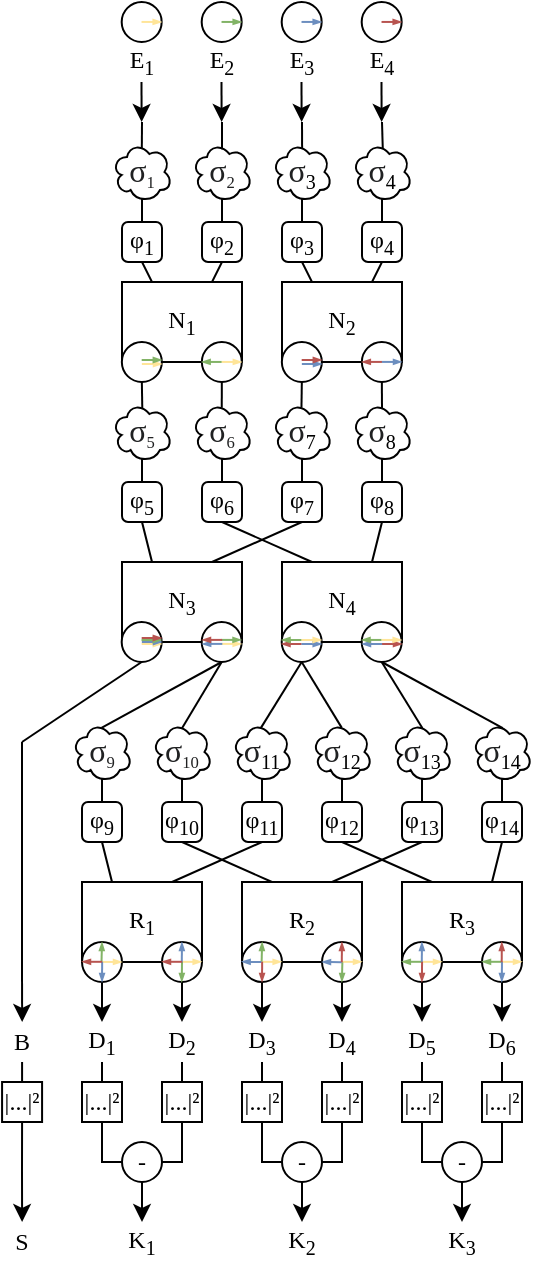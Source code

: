 <mxfile version="24.7.17">
  <diagram name="Page-1" id="C04IEGfYR6SF6fKbPGiv">
    <mxGraphModel dx="989" dy="577" grid="1" gridSize="10" guides="1" tooltips="1" connect="1" arrows="1" fold="1" page="1" pageScale="1" pageWidth="827" pageHeight="1169" math="0" shadow="0">
      <root>
        <mxCell id="0" />
        <mxCell id="1" parent="0" />
        <mxCell id="y-pAfAxGIghwStiiHOj4-18" style="edgeStyle=orthogonalEdgeStyle;rounded=0;orthogonalLoop=1;jettySize=auto;html=1;exitX=0.55;exitY=0.95;exitDx=0;exitDy=0;exitPerimeter=0;entryX=0.5;entryY=0;entryDx=0;entryDy=0;endArrow=none;endFill=0;fontFamily=Times New Roman;" parent="1" source="y-pAfAxGIghwStiiHOj4-2" target="y-pAfAxGIghwStiiHOj4-11" edge="1">
          <mxGeometry relative="1" as="geometry" />
        </mxCell>
        <mxCell id="y-pAfAxGIghwStiiHOj4-2" value="&lt;font&gt;&lt;span style=&quot;color: rgb(32, 33, 34); font-size: 16px; font-style: normal; font-variant-ligatures: normal; font-variant-caps: normal; letter-spacing: normal; text-align: start; text-indent: 0px; text-transform: none; word-spacing: 0px; -webkit-text-stroke-width: 0px; white-space: normal; text-decoration-thickness: initial; text-decoration-style: initial; text-decoration-color: initial;&quot;&gt;σ&lt;/span&gt;&lt;font size=&quot;1&quot;&gt;&lt;span style=&quot;color: rgb(32, 33, 34); font-style: normal; font-variant-ligatures: normal; font-variant-caps: normal; letter-spacing: normal; text-align: start; text-indent: 0px; text-transform: none; word-spacing: 0px; -webkit-text-stroke-width: 0px; white-space: normal; text-decoration-thickness: initial; text-decoration-style: initial; text-decoration-color: initial;&quot;&gt;&lt;sub&gt;1&lt;/sub&gt;&lt;/span&gt;&lt;/font&gt;&lt;/font&gt;" style="ellipse;shape=cloud;whiteSpace=wrap;html=1;labelBackgroundColor=none;fontFamily=Times New Roman;" parent="1" vertex="1">
          <mxGeometry x="405" y="370" width="30" height="30" as="geometry" />
        </mxCell>
        <mxCell id="y-pAfAxGIghwStiiHOj4-19" style="edgeStyle=orthogonalEdgeStyle;rounded=0;orthogonalLoop=1;jettySize=auto;html=1;exitX=0.55;exitY=0.95;exitDx=0;exitDy=0;exitPerimeter=0;entryX=0.5;entryY=0;entryDx=0;entryDy=0;endArrow=none;endFill=0;fontFamily=Times New Roman;" parent="1" source="y-pAfAxGIghwStiiHOj4-3" target="y-pAfAxGIghwStiiHOj4-15" edge="1">
          <mxGeometry relative="1" as="geometry" />
        </mxCell>
        <mxCell id="y-pAfAxGIghwStiiHOj4-3" value="&lt;font style=&quot;font-size: 15px;&quot;&gt;&lt;span style=&quot;color: rgb(32, 33, 34); font-size: 16px; font-style: normal; font-variant-ligatures: normal; font-variant-caps: normal; letter-spacing: normal; text-align: start; text-indent: 0px; text-transform: none; word-spacing: 0px; -webkit-text-stroke-width: 0px; white-space: normal; text-decoration-thickness: initial; text-decoration-style: initial; text-decoration-color: initial;&quot;&gt;σ&lt;/span&gt;&lt;/font&gt;&lt;font size=&quot;1&quot;&gt;&lt;font&gt;&lt;span style=&quot;color: rgb(32, 33, 34); font-style: normal; font-variant-ligatures: normal; font-variant-caps: normal; letter-spacing: normal; text-align: start; text-indent: 0px; text-transform: none; word-spacing: 0px; -webkit-text-stroke-width: 0px; white-space: normal; text-decoration-thickness: initial; text-decoration-style: initial; text-decoration-color: initial;&quot;&gt;&lt;sub&gt;2&lt;/sub&gt;&lt;/span&gt;&lt;/font&gt;&lt;/font&gt;" style="ellipse;shape=cloud;whiteSpace=wrap;html=1;labelBackgroundColor=none;fontFamily=Times New Roman;" parent="1" vertex="1">
          <mxGeometry x="445" y="370" width="30" height="30" as="geometry" />
        </mxCell>
        <mxCell id="y-pAfAxGIghwStiiHOj4-20" style="edgeStyle=orthogonalEdgeStyle;rounded=0;orthogonalLoop=1;jettySize=auto;html=1;exitX=0.55;exitY=0.95;exitDx=0;exitDy=0;exitPerimeter=0;entryX=0.5;entryY=0;entryDx=0;entryDy=0;endArrow=none;endFill=0;fontFamily=Times New Roman;" parent="1" source="y-pAfAxGIghwStiiHOj4-4" target="y-pAfAxGIghwStiiHOj4-16" edge="1">
          <mxGeometry relative="1" as="geometry" />
        </mxCell>
        <mxCell id="y-pAfAxGIghwStiiHOj4-4" value="&lt;font&gt;&lt;span style=&quot;color: rgb(32, 33, 34); font-size: 16px; font-style: normal; font-variant-ligatures: normal; font-variant-caps: normal; letter-spacing: normal; text-align: start; text-indent: 0px; text-transform: none; word-spacing: 0px; -webkit-text-stroke-width: 0px; white-space: normal; text-decoration-thickness: initial; text-decoration-style: initial; text-decoration-color: initial;&quot;&gt;σ&lt;/span&gt;&lt;sub&gt;3&lt;/sub&gt;&lt;/font&gt;" style="ellipse;shape=cloud;whiteSpace=wrap;html=1;labelBackgroundColor=none;fontFamily=Times New Roman;" parent="1" vertex="1">
          <mxGeometry x="485" y="370" width="30" height="30" as="geometry" />
        </mxCell>
        <mxCell id="y-pAfAxGIghwStiiHOj4-21" style="edgeStyle=orthogonalEdgeStyle;rounded=0;orthogonalLoop=1;jettySize=auto;html=1;exitX=0.55;exitY=0.95;exitDx=0;exitDy=0;exitPerimeter=0;entryX=0.5;entryY=0;entryDx=0;entryDy=0;endArrow=none;endFill=0;fontFamily=Times New Roman;" parent="1" source="y-pAfAxGIghwStiiHOj4-5" target="y-pAfAxGIghwStiiHOj4-17" edge="1">
          <mxGeometry relative="1" as="geometry" />
        </mxCell>
        <mxCell id="y-pAfAxGIghwStiiHOj4-5" value="&lt;font&gt;&lt;span style=&quot;color: rgb(32, 33, 34); font-size: 16px; font-style: normal; font-variant-ligatures: normal; font-variant-caps: normal; letter-spacing: normal; text-align: start; text-indent: 0px; text-transform: none; word-spacing: 0px; -webkit-text-stroke-width: 0px; white-space: normal; text-decoration-thickness: initial; text-decoration-style: initial; text-decoration-color: initial;&quot;&gt;σ&lt;/span&gt;&lt;sub&gt;4&lt;/sub&gt;&lt;/font&gt;" style="ellipse;shape=cloud;whiteSpace=wrap;html=1;labelBackgroundColor=none;fontFamily=Times New Roman;" parent="1" vertex="1">
          <mxGeometry x="525" y="370" width="30" height="30" as="geometry" />
        </mxCell>
        <mxCell id="y-pAfAxGIghwStiiHOj4-6" value="" style="endArrow=none;html=1;rounded=0;entryX=0.497;entryY=0.115;entryDx=0;entryDy=0;entryPerimeter=0;fontFamily=Times New Roman;" parent="1" target="y-pAfAxGIghwStiiHOj4-2" edge="1">
          <mxGeometry width="50" height="50" relative="1" as="geometry">
            <mxPoint x="420" y="360" as="sourcePoint" />
            <mxPoint x="470" y="360" as="targetPoint" />
          </mxGeometry>
        </mxCell>
        <mxCell id="y-pAfAxGIghwStiiHOj4-8" value="" style="endArrow=none;html=1;rounded=0;entryX=0.5;entryY=0.121;entryDx=0;entryDy=0;entryPerimeter=0;fontFamily=Times New Roman;" parent="1" target="y-pAfAxGIghwStiiHOj4-3" edge="1">
          <mxGeometry width="50" height="50" relative="1" as="geometry">
            <mxPoint x="460" y="360" as="sourcePoint" />
            <mxPoint x="460" y="360" as="targetPoint" />
          </mxGeometry>
        </mxCell>
        <mxCell id="y-pAfAxGIghwStiiHOj4-9" value="" style="endArrow=none;html=1;rounded=0;entryX=0.502;entryY=0.114;entryDx=0;entryDy=0;entryPerimeter=0;fontFamily=Times New Roman;" parent="1" target="y-pAfAxGIghwStiiHOj4-4" edge="1">
          <mxGeometry width="50" height="50" relative="1" as="geometry">
            <mxPoint x="500" y="360" as="sourcePoint" />
            <mxPoint x="500" y="360" as="targetPoint" />
          </mxGeometry>
        </mxCell>
        <mxCell id="y-pAfAxGIghwStiiHOj4-10" value="" style="endArrow=none;html=1;rounded=0;fontFamily=Times New Roman;entryX=0.513;entryY=0.113;entryDx=0;entryDy=0;entryPerimeter=0;" parent="1" target="y-pAfAxGIghwStiiHOj4-5" edge="1">
          <mxGeometry width="50" height="50" relative="1" as="geometry">
            <mxPoint x="540" y="360" as="sourcePoint" />
            <mxPoint x="524.94" y="370.0" as="targetPoint" />
          </mxGeometry>
        </mxCell>
        <mxCell id="y-pAfAxGIghwStiiHOj4-25" style="rounded=0;orthogonalLoop=1;jettySize=auto;html=1;exitX=0.5;exitY=1;exitDx=0;exitDy=0;entryX=0.25;entryY=0;entryDx=0;entryDy=0;endArrow=none;endFill=0;fontFamily=Times New Roman;" parent="1" source="y-pAfAxGIghwStiiHOj4-11" target="y-pAfAxGIghwStiiHOj4-22" edge="1">
          <mxGeometry relative="1" as="geometry" />
        </mxCell>
        <mxCell id="y-pAfAxGIghwStiiHOj4-11" value="&lt;font&gt;φ&lt;sub&gt;1&lt;/sub&gt;&lt;/font&gt;" style="rounded=1;whiteSpace=wrap;html=1;fontFamily=Times New Roman;" parent="1" vertex="1">
          <mxGeometry x="410" y="410" width="20" height="20" as="geometry" />
        </mxCell>
        <mxCell id="y-pAfAxGIghwStiiHOj4-24" style="rounded=0;orthogonalLoop=1;jettySize=auto;html=1;exitX=0.5;exitY=1;exitDx=0;exitDy=0;entryX=0.75;entryY=0;entryDx=0;entryDy=0;endArrow=none;endFill=0;fontFamily=Times New Roman;" parent="1" source="y-pAfAxGIghwStiiHOj4-15" target="y-pAfAxGIghwStiiHOj4-22" edge="1">
          <mxGeometry relative="1" as="geometry" />
        </mxCell>
        <mxCell id="y-pAfAxGIghwStiiHOj4-15" value="&lt;font&gt;φ&lt;sub&gt;2&lt;/sub&gt;&lt;/font&gt;" style="rounded=1;whiteSpace=wrap;html=1;fontFamily=Times New Roman;" parent="1" vertex="1">
          <mxGeometry x="450" y="410" width="20" height="20" as="geometry" />
        </mxCell>
        <mxCell id="y-pAfAxGIghwStiiHOj4-29" style="rounded=0;orthogonalLoop=1;jettySize=auto;html=1;exitX=0.5;exitY=1;exitDx=0;exitDy=0;entryX=0.25;entryY=0;entryDx=0;entryDy=0;endArrow=none;endFill=0;fontFamily=Times New Roman;" parent="1" source="y-pAfAxGIghwStiiHOj4-16" target="y-pAfAxGIghwStiiHOj4-26" edge="1">
          <mxGeometry relative="1" as="geometry" />
        </mxCell>
        <mxCell id="y-pAfAxGIghwStiiHOj4-16" value="&lt;font&gt;φ&lt;sub&gt;3&lt;/sub&gt;&lt;/font&gt;" style="rounded=1;whiteSpace=wrap;html=1;fontFamily=Times New Roman;" parent="1" vertex="1">
          <mxGeometry x="490" y="410" width="20" height="20" as="geometry" />
        </mxCell>
        <mxCell id="y-pAfAxGIghwStiiHOj4-28" style="rounded=0;orthogonalLoop=1;jettySize=auto;html=1;exitX=0.5;exitY=1;exitDx=0;exitDy=0;entryX=0.75;entryY=0;entryDx=0;entryDy=0;endArrow=none;endFill=0;fontFamily=Times New Roman;" parent="1" source="y-pAfAxGIghwStiiHOj4-17" target="y-pAfAxGIghwStiiHOj4-26" edge="1">
          <mxGeometry relative="1" as="geometry" />
        </mxCell>
        <mxCell id="y-pAfAxGIghwStiiHOj4-17" value="&lt;font&gt;φ&lt;sub&gt;4&lt;/sub&gt;&lt;/font&gt;" style="rounded=1;whiteSpace=wrap;html=1;fontFamily=Times New Roman;" parent="1" vertex="1">
          <mxGeometry x="530" y="410" width="20" height="20" as="geometry" />
        </mxCell>
        <mxCell id="y-pAfAxGIghwStiiHOj4-22" value="&lt;font&gt;N&lt;sub&gt;1&lt;/sub&gt;&lt;/font&gt;" style="rounded=0;whiteSpace=wrap;html=1;fontFamily=Times New Roman;" parent="1" vertex="1">
          <mxGeometry x="410" y="440" width="60" height="40" as="geometry" />
        </mxCell>
        <mxCell id="y-pAfAxGIghwStiiHOj4-26" value="&lt;font&gt;N&lt;sub&gt;2&lt;/sub&gt;&lt;/font&gt;" style="rounded=0;whiteSpace=wrap;html=1;fontFamily=Times New Roman;" parent="1" vertex="1">
          <mxGeometry x="490" y="440" width="60" height="40" as="geometry" />
        </mxCell>
        <mxCell id="y-pAfAxGIghwStiiHOj4-30" style="edgeStyle=orthogonalEdgeStyle;rounded=0;orthogonalLoop=1;jettySize=auto;html=1;exitX=0.55;exitY=0.95;exitDx=0;exitDy=0;exitPerimeter=0;entryX=0.5;entryY=0;entryDx=0;entryDy=0;endArrow=none;endFill=0;fontFamily=Times New Roman;" parent="1" source="y-pAfAxGIghwStiiHOj4-31" target="y-pAfAxGIghwStiiHOj4-43" edge="1">
          <mxGeometry relative="1" as="geometry" />
        </mxCell>
        <mxCell id="y-pAfAxGIghwStiiHOj4-31" value="&lt;font&gt;&lt;span style=&quot;color: rgb(32, 33, 34); font-size: 16px; font-style: normal; font-variant-ligatures: normal; font-variant-caps: normal; letter-spacing: normal; text-align: start; text-indent: 0px; text-transform: none; word-spacing: 0px; -webkit-text-stroke-width: 0px; white-space: normal; text-decoration-thickness: initial; text-decoration-style: initial; text-decoration-color: initial;&quot;&gt;σ&lt;/span&gt;&lt;font size=&quot;1&quot;&gt;&lt;span style=&quot;color: rgb(32, 33, 34); font-style: normal; font-variant-ligatures: normal; font-variant-caps: normal; letter-spacing: normal; text-align: start; text-indent: 0px; text-transform: none; word-spacing: 0px; -webkit-text-stroke-width: 0px; white-space: normal; text-decoration-thickness: initial; text-decoration-style: initial; text-decoration-color: initial;&quot;&gt;&lt;sub&gt;5&lt;/sub&gt;&lt;/span&gt;&lt;/font&gt;&lt;/font&gt;" style="ellipse;shape=cloud;whiteSpace=wrap;html=1;labelBackgroundColor=none;fontFamily=Times New Roman;" parent="1" vertex="1">
          <mxGeometry x="405" y="500" width="30" height="30" as="geometry" />
        </mxCell>
        <mxCell id="y-pAfAxGIghwStiiHOj4-32" style="edgeStyle=orthogonalEdgeStyle;rounded=0;orthogonalLoop=1;jettySize=auto;html=1;exitX=0.55;exitY=0.95;exitDx=0;exitDy=0;exitPerimeter=0;entryX=0.5;entryY=0;entryDx=0;entryDy=0;endArrow=none;endFill=0;fontFamily=Times New Roman;" parent="1" source="y-pAfAxGIghwStiiHOj4-33" target="y-pAfAxGIghwStiiHOj4-45" edge="1">
          <mxGeometry relative="1" as="geometry" />
        </mxCell>
        <mxCell id="y-pAfAxGIghwStiiHOj4-33" value="&lt;font style=&quot;font-size: 15px;&quot;&gt;&lt;span style=&quot;color: rgb(32, 33, 34); font-size: 16px; font-style: normal; font-variant-ligatures: normal; font-variant-caps: normal; letter-spacing: normal; text-align: start; text-indent: 0px; text-transform: none; word-spacing: 0px; -webkit-text-stroke-width: 0px; white-space: normal; text-decoration-thickness: initial; text-decoration-style: initial; text-decoration-color: initial;&quot;&gt;σ&lt;/span&gt;&lt;/font&gt;&lt;font size=&quot;1&quot;&gt;&lt;font&gt;&lt;span style=&quot;color: rgb(32, 33, 34); font-style: normal; font-variant-ligatures: normal; font-variant-caps: normal; letter-spacing: normal; text-align: start; text-indent: 0px; text-transform: none; word-spacing: 0px; -webkit-text-stroke-width: 0px; white-space: normal; text-decoration-thickness: initial; text-decoration-style: initial; text-decoration-color: initial;&quot;&gt;&lt;sub&gt;6&lt;/sub&gt;&lt;/span&gt;&lt;/font&gt;&lt;/font&gt;" style="ellipse;shape=cloud;whiteSpace=wrap;html=1;labelBackgroundColor=none;fontFamily=Times New Roman;" parent="1" vertex="1">
          <mxGeometry x="445" y="500" width="30" height="30" as="geometry" />
        </mxCell>
        <mxCell id="y-pAfAxGIghwStiiHOj4-34" style="edgeStyle=orthogonalEdgeStyle;rounded=0;orthogonalLoop=1;jettySize=auto;html=1;exitX=0.55;exitY=0.95;exitDx=0;exitDy=0;exitPerimeter=0;entryX=0.5;entryY=0;entryDx=0;entryDy=0;endArrow=none;endFill=0;fontFamily=Times New Roman;" parent="1" source="y-pAfAxGIghwStiiHOj4-35" target="y-pAfAxGIghwStiiHOj4-47" edge="1">
          <mxGeometry relative="1" as="geometry" />
        </mxCell>
        <mxCell id="y-pAfAxGIghwStiiHOj4-35" value="&lt;font&gt;&lt;span style=&quot;color: rgb(32, 33, 34); font-size: 16px; font-style: normal; font-variant-ligatures: normal; font-variant-caps: normal; letter-spacing: normal; text-align: start; text-indent: 0px; text-transform: none; word-spacing: 0px; -webkit-text-stroke-width: 0px; white-space: normal; text-decoration-thickness: initial; text-decoration-style: initial; text-decoration-color: initial;&quot;&gt;σ&lt;/span&gt;&lt;sub&gt;7&lt;/sub&gt;&lt;/font&gt;" style="ellipse;shape=cloud;whiteSpace=wrap;html=1;labelBackgroundColor=none;fontFamily=Times New Roman;" parent="1" vertex="1">
          <mxGeometry x="485" y="500" width="30" height="30" as="geometry" />
        </mxCell>
        <mxCell id="y-pAfAxGIghwStiiHOj4-36" style="edgeStyle=orthogonalEdgeStyle;rounded=0;orthogonalLoop=1;jettySize=auto;html=1;exitX=0.55;exitY=0.95;exitDx=0;exitDy=0;exitPerimeter=0;entryX=0.5;entryY=0;entryDx=0;entryDy=0;endArrow=none;endFill=0;fontFamily=Times New Roman;" parent="1" source="y-pAfAxGIghwStiiHOj4-37" target="y-pAfAxGIghwStiiHOj4-49" edge="1">
          <mxGeometry relative="1" as="geometry" />
        </mxCell>
        <mxCell id="y-pAfAxGIghwStiiHOj4-37" value="&lt;font&gt;&lt;span style=&quot;color: rgb(32, 33, 34); font-size: 16px; font-style: normal; font-variant-ligatures: normal; font-variant-caps: normal; letter-spacing: normal; text-align: start; text-indent: 0px; text-transform: none; word-spacing: 0px; -webkit-text-stroke-width: 0px; white-space: normal; text-decoration-thickness: initial; text-decoration-style: initial; text-decoration-color: initial;&quot;&gt;σ&lt;/span&gt;&lt;sub&gt;8&lt;/sub&gt;&lt;/font&gt;" style="ellipse;shape=cloud;whiteSpace=wrap;html=1;labelBackgroundColor=none;fontFamily=Times New Roman;" parent="1" vertex="1">
          <mxGeometry x="525" y="500" width="30" height="30" as="geometry" />
        </mxCell>
        <mxCell id="y-pAfAxGIghwStiiHOj4-38" value="" style="endArrow=none;html=1;rounded=0;entryX=0.5;entryY=0;entryDx=0;entryDy=0;exitX=0.25;exitY=1;exitDx=0;exitDy=0;fontFamily=Times New Roman;" parent="1" source="y-pAfAxGIghwStiiHOj4-22" target="HHx09hRQY9JAWK_8JCNL-18" edge="1">
          <mxGeometry width="50" height="50" relative="1" as="geometry">
            <mxPoint x="425" y="480" as="sourcePoint" />
            <mxPoint x="475" y="480" as="targetPoint" />
          </mxGeometry>
        </mxCell>
        <mxCell id="y-pAfAxGIghwStiiHOj4-39" value="" style="endArrow=none;html=1;rounded=0;entryX=0.5;entryY=0;entryDx=0;entryDy=0;exitX=0.75;exitY=1;exitDx=0;exitDy=0;fontFamily=Times New Roman;" parent="1" source="y-pAfAxGIghwStiiHOj4-22" target="HHx09hRQY9JAWK_8JCNL-20" edge="1">
          <mxGeometry width="50" height="50" relative="1" as="geometry">
            <mxPoint x="465" y="480" as="sourcePoint" />
            <mxPoint x="465" y="480" as="targetPoint" />
          </mxGeometry>
        </mxCell>
        <mxCell id="y-pAfAxGIghwStiiHOj4-40" value="" style="endArrow=none;html=1;rounded=0;entryX=0.5;entryY=0;entryDx=0;entryDy=0;exitX=0.25;exitY=1;exitDx=0;exitDy=0;fontFamily=Times New Roman;" parent="1" source="y-pAfAxGIghwStiiHOj4-26" target="HHx09hRQY9JAWK_8JCNL-22" edge="1">
          <mxGeometry width="50" height="50" relative="1" as="geometry">
            <mxPoint x="505" y="480" as="sourcePoint" />
            <mxPoint x="505" y="480" as="targetPoint" />
          </mxGeometry>
        </mxCell>
        <mxCell id="y-pAfAxGIghwStiiHOj4-41" value="" style="endArrow=none;html=1;rounded=0;entryX=0.5;entryY=0;entryDx=0;entryDy=0;exitX=0.75;exitY=1;exitDx=0;exitDy=0;fontFamily=Times New Roman;" parent="1" source="y-pAfAxGIghwStiiHOj4-26" target="HHx09hRQY9JAWK_8JCNL-24" edge="1">
          <mxGeometry width="50" height="50" relative="1" as="geometry">
            <mxPoint x="545" y="480" as="sourcePoint" />
            <mxPoint x="545" y="480" as="targetPoint" />
          </mxGeometry>
        </mxCell>
        <mxCell id="y-pAfAxGIghwStiiHOj4-52" style="rounded=0;orthogonalLoop=1;jettySize=auto;html=1;exitX=0.5;exitY=1;exitDx=0;exitDy=0;entryX=0.25;entryY=0;entryDx=0;entryDy=0;endArrow=none;endFill=0;fontFamily=Times New Roman;" parent="1" source="y-pAfAxGIghwStiiHOj4-43" target="y-pAfAxGIghwStiiHOj4-50" edge="1">
          <mxGeometry relative="1" as="geometry" />
        </mxCell>
        <mxCell id="y-pAfAxGIghwStiiHOj4-43" value="&lt;font&gt;φ&lt;sub&gt;5&lt;/sub&gt;&lt;/font&gt;" style="rounded=1;whiteSpace=wrap;html=1;fontFamily=Times New Roman;" parent="1" vertex="1">
          <mxGeometry x="410" y="540" width="20" height="20" as="geometry" />
        </mxCell>
        <mxCell id="y-pAfAxGIghwStiiHOj4-53" style="rounded=0;orthogonalLoop=1;jettySize=auto;html=1;exitX=0.5;exitY=1;exitDx=0;exitDy=0;entryX=0.25;entryY=0;entryDx=0;entryDy=0;endArrow=none;endFill=0;fontFamily=Times New Roman;" parent="1" source="y-pAfAxGIghwStiiHOj4-45" target="y-pAfAxGIghwStiiHOj4-51" edge="1">
          <mxGeometry relative="1" as="geometry" />
        </mxCell>
        <mxCell id="y-pAfAxGIghwStiiHOj4-45" value="&lt;font&gt;φ&lt;sub&gt;6&lt;/sub&gt;&lt;/font&gt;" style="rounded=1;whiteSpace=wrap;html=1;fontFamily=Times New Roman;" parent="1" vertex="1">
          <mxGeometry x="450" y="540" width="20" height="20" as="geometry" />
        </mxCell>
        <mxCell id="y-pAfAxGIghwStiiHOj4-54" style="rounded=0;orthogonalLoop=1;jettySize=auto;html=1;exitX=0.5;exitY=1;exitDx=0;exitDy=0;entryX=0.75;entryY=0;entryDx=0;entryDy=0;endArrow=none;endFill=0;fontFamily=Times New Roman;" parent="1" source="y-pAfAxGIghwStiiHOj4-47" target="y-pAfAxGIghwStiiHOj4-50" edge="1">
          <mxGeometry relative="1" as="geometry" />
        </mxCell>
        <mxCell id="y-pAfAxGIghwStiiHOj4-47" value="&lt;font&gt;φ&lt;sub&gt;7&lt;/sub&gt;&lt;/font&gt;" style="rounded=1;whiteSpace=wrap;html=1;fontFamily=Times New Roman;" parent="1" vertex="1">
          <mxGeometry x="490" y="540" width="20" height="20" as="geometry" />
        </mxCell>
        <mxCell id="y-pAfAxGIghwStiiHOj4-55" style="rounded=0;orthogonalLoop=1;jettySize=auto;html=1;exitX=0.5;exitY=1;exitDx=0;exitDy=0;entryX=0.75;entryY=0;entryDx=0;entryDy=0;endArrow=none;endFill=0;fontFamily=Times New Roman;" parent="1" source="y-pAfAxGIghwStiiHOj4-49" target="y-pAfAxGIghwStiiHOj4-51" edge="1">
          <mxGeometry relative="1" as="geometry" />
        </mxCell>
        <mxCell id="y-pAfAxGIghwStiiHOj4-49" value="&lt;font&gt;φ&lt;sub&gt;8&lt;/sub&gt;&lt;/font&gt;" style="rounded=1;whiteSpace=wrap;html=1;fontFamily=Times New Roman;" parent="1" vertex="1">
          <mxGeometry x="530" y="540" width="20" height="20" as="geometry" />
        </mxCell>
        <mxCell id="HHx09hRQY9JAWK_8JCNL-48" style="rounded=0;orthogonalLoop=1;jettySize=auto;html=1;exitX=0.75;exitY=1;exitDx=0;exitDy=0;entryX=0.5;entryY=0;entryDx=0;entryDy=0;endArrow=none;endFill=0;" parent="1" source="y-pAfAxGIghwStiiHOj4-50" target="HHx09hRQY9JAWK_8JCNL-36" edge="1">
          <mxGeometry relative="1" as="geometry" />
        </mxCell>
        <mxCell id="HHx09hRQY9JAWK_8JCNL-49" style="rounded=0;orthogonalLoop=1;jettySize=auto;html=1;exitX=0.25;exitY=1;exitDx=0;exitDy=0;entryX=0.5;entryY=0;entryDx=0;entryDy=0;endArrow=none;endFill=0;" parent="1" source="y-pAfAxGIghwStiiHOj4-50" target="HHx09hRQY9JAWK_8JCNL-34" edge="1">
          <mxGeometry relative="1" as="geometry" />
        </mxCell>
        <mxCell id="y-pAfAxGIghwStiiHOj4-50" value="&lt;font&gt;N&lt;sub&gt;3&lt;/sub&gt;&lt;/font&gt;" style="rounded=0;whiteSpace=wrap;html=1;fontFamily=Times New Roman;" parent="1" vertex="1">
          <mxGeometry x="410" y="580" width="60" height="40" as="geometry" />
        </mxCell>
        <mxCell id="HHx09hRQY9JAWK_8JCNL-46" style="rounded=0;orthogonalLoop=1;jettySize=auto;html=1;exitX=0.75;exitY=1;exitDx=0;exitDy=0;entryX=0.5;entryY=0;entryDx=0;entryDy=0;endArrow=none;endFill=0;" parent="1" source="y-pAfAxGIghwStiiHOj4-51" target="HHx09hRQY9JAWK_8JCNL-40" edge="1">
          <mxGeometry relative="1" as="geometry" />
        </mxCell>
        <mxCell id="HHx09hRQY9JAWK_8JCNL-47" style="rounded=0;orthogonalLoop=1;jettySize=auto;html=1;exitX=0.25;exitY=1;exitDx=0;exitDy=0;entryX=0.5;entryY=0;entryDx=0;entryDy=0;endArrow=none;endFill=0;" parent="1" source="y-pAfAxGIghwStiiHOj4-51" target="HHx09hRQY9JAWK_8JCNL-38" edge="1">
          <mxGeometry relative="1" as="geometry" />
        </mxCell>
        <mxCell id="y-pAfAxGIghwStiiHOj4-51" value="&lt;font&gt;N&lt;sub&gt;4&lt;/sub&gt;&lt;/font&gt;" style="rounded=0;whiteSpace=wrap;html=1;fontFamily=Times New Roman;" parent="1" vertex="1">
          <mxGeometry x="490" y="580" width="60" height="40" as="geometry" />
        </mxCell>
        <mxCell id="HHx09hRQY9JAWK_8JCNL-132" style="rounded=0;orthogonalLoop=1;jettySize=auto;html=1;exitX=0.25;exitY=1;exitDx=0;exitDy=0;entryX=0.5;entryY=0;entryDx=0;entryDy=0;endArrow=none;endFill=0;" parent="1" source="y-pAfAxGIghwStiiHOj4-56" target="HHx09hRQY9JAWK_8JCNL-83" edge="1">
          <mxGeometry relative="1" as="geometry" />
        </mxCell>
        <mxCell id="HHx09hRQY9JAWK_8JCNL-133" style="rounded=0;orthogonalLoop=1;jettySize=auto;html=1;exitX=0.75;exitY=1;exitDx=0;exitDy=0;entryX=0.5;entryY=0;entryDx=0;entryDy=0;endArrow=none;endFill=0;" parent="1" source="y-pAfAxGIghwStiiHOj4-56" target="HHx09hRQY9JAWK_8JCNL-85" edge="1">
          <mxGeometry relative="1" as="geometry" />
        </mxCell>
        <mxCell id="y-pAfAxGIghwStiiHOj4-56" value="&lt;font&gt;R&lt;sub&gt;1&lt;/sub&gt;&lt;/font&gt;" style="rounded=0;whiteSpace=wrap;html=1;fontFamily=Times New Roman;" parent="1" vertex="1">
          <mxGeometry x="390" y="740" width="60" height="40" as="geometry" />
        </mxCell>
        <mxCell id="HHx09hRQY9JAWK_8JCNL-134" style="rounded=0;orthogonalLoop=1;jettySize=auto;html=1;exitX=0.25;exitY=1;exitDx=0;exitDy=0;entryX=0.5;entryY=0;entryDx=0;entryDy=0;endArrow=none;endFill=0;" parent="1" source="y-pAfAxGIghwStiiHOj4-57" target="HHx09hRQY9JAWK_8JCNL-99" edge="1">
          <mxGeometry relative="1" as="geometry" />
        </mxCell>
        <mxCell id="HHx09hRQY9JAWK_8JCNL-135" style="rounded=0;orthogonalLoop=1;jettySize=auto;html=1;exitX=0.75;exitY=1;exitDx=0;exitDy=0;entryX=0.5;entryY=0;entryDx=0;entryDy=0;endArrow=none;endFill=0;" parent="1" source="y-pAfAxGIghwStiiHOj4-57" target="HHx09hRQY9JAWK_8JCNL-101" edge="1">
          <mxGeometry relative="1" as="geometry" />
        </mxCell>
        <mxCell id="y-pAfAxGIghwStiiHOj4-57" value="&lt;font&gt;R&lt;sub&gt;2&lt;/sub&gt;&lt;/font&gt;" style="rounded=0;whiteSpace=wrap;html=1;fontFamily=Times New Roman;" parent="1" vertex="1">
          <mxGeometry x="470" y="740" width="60" height="40" as="geometry" />
        </mxCell>
        <mxCell id="HHx09hRQY9JAWK_8JCNL-136" style="rounded=0;orthogonalLoop=1;jettySize=auto;html=1;exitX=0.25;exitY=1;exitDx=0;exitDy=0;entryX=0.5;entryY=0;entryDx=0;entryDy=0;endArrow=none;endFill=0;" parent="1" source="y-pAfAxGIghwStiiHOj4-58" target="HHx09hRQY9JAWK_8JCNL-103" edge="1">
          <mxGeometry relative="1" as="geometry" />
        </mxCell>
        <mxCell id="HHx09hRQY9JAWK_8JCNL-137" style="rounded=0;orthogonalLoop=1;jettySize=auto;html=1;exitX=0.75;exitY=1;exitDx=0;exitDy=0;entryX=0.5;entryY=0;entryDx=0;entryDy=0;endArrow=none;endFill=0;" parent="1" source="y-pAfAxGIghwStiiHOj4-58" target="HHx09hRQY9JAWK_8JCNL-105" edge="1">
          <mxGeometry relative="1" as="geometry" />
        </mxCell>
        <mxCell id="y-pAfAxGIghwStiiHOj4-58" value="&lt;font&gt;R&lt;sub&gt;3&lt;/sub&gt;&lt;/font&gt;" style="rounded=0;whiteSpace=wrap;html=1;fontFamily=Times New Roman;" parent="1" vertex="1">
          <mxGeometry x="550" y="740" width="60" height="40" as="geometry" />
        </mxCell>
        <mxCell id="y-pAfAxGIghwStiiHOj4-59" style="edgeStyle=orthogonalEdgeStyle;rounded=0;orthogonalLoop=1;jettySize=auto;html=1;exitX=0.55;exitY=0.95;exitDx=0;exitDy=0;exitPerimeter=0;entryX=0.5;entryY=0;entryDx=0;entryDy=0;endArrow=none;endFill=0;fontFamily=Times New Roman;" parent="1" source="y-pAfAxGIghwStiiHOj4-60" target="y-pAfAxGIghwStiiHOj4-67" edge="1">
          <mxGeometry relative="1" as="geometry" />
        </mxCell>
        <mxCell id="y-pAfAxGIghwStiiHOj4-60" value="&lt;font&gt;&lt;span style=&quot;color: rgb(32, 33, 34); font-size: 16px; font-style: normal; font-variant-ligatures: normal; font-variant-caps: normal; letter-spacing: normal; text-align: start; text-indent: 0px; text-transform: none; word-spacing: 0px; -webkit-text-stroke-width: 0px; white-space: normal; text-decoration-thickness: initial; text-decoration-style: initial; text-decoration-color: initial;&quot;&gt;σ&lt;/span&gt;&lt;font size=&quot;1&quot;&gt;&lt;span style=&quot;color: rgb(32, 33, 34); font-style: normal; font-variant-ligatures: normal; font-variant-caps: normal; letter-spacing: normal; text-align: start; text-indent: 0px; text-transform: none; word-spacing: 0px; -webkit-text-stroke-width: 0px; white-space: normal; text-decoration-thickness: initial; text-decoration-style: initial; text-decoration-color: initial;&quot;&gt;&lt;sub&gt;9&lt;/sub&gt;&lt;/span&gt;&lt;/font&gt;&lt;/font&gt;" style="ellipse;shape=cloud;whiteSpace=wrap;html=1;labelBackgroundColor=none;fontFamily=Times New Roman;" parent="1" vertex="1">
          <mxGeometry x="385" y="660" width="30" height="30" as="geometry" />
        </mxCell>
        <mxCell id="y-pAfAxGIghwStiiHOj4-61" style="edgeStyle=orthogonalEdgeStyle;rounded=0;orthogonalLoop=1;jettySize=auto;html=1;exitX=0.55;exitY=0.95;exitDx=0;exitDy=0;exitPerimeter=0;entryX=0.5;entryY=0;entryDx=0;entryDy=0;endArrow=none;endFill=0;fontFamily=Times New Roman;" parent="1" source="y-pAfAxGIghwStiiHOj4-62" target="y-pAfAxGIghwStiiHOj4-68" edge="1">
          <mxGeometry relative="1" as="geometry" />
        </mxCell>
        <mxCell id="y-pAfAxGIghwStiiHOj4-62" value="&lt;font style=&quot;font-size: 15px;&quot;&gt;&lt;span style=&quot;color: rgb(32, 33, 34); font-size: 16px; font-style: normal; font-variant-ligatures: normal; font-variant-caps: normal; letter-spacing: normal; text-align: start; text-indent: 0px; text-transform: none; word-spacing: 0px; -webkit-text-stroke-width: 0px; white-space: normal; text-decoration-thickness: initial; text-decoration-style: initial; text-decoration-color: initial;&quot;&gt;σ&lt;/span&gt;&lt;/font&gt;&lt;font size=&quot;1&quot;&gt;&lt;font&gt;&lt;span style=&quot;color: rgb(32, 33, 34); font-style: normal; font-variant-ligatures: normal; font-variant-caps: normal; letter-spacing: normal; text-align: start; text-indent: 0px; text-transform: none; word-spacing: 0px; -webkit-text-stroke-width: 0px; white-space: normal; text-decoration-thickness: initial; text-decoration-style: initial; text-decoration-color: initial;&quot;&gt;&lt;sub&gt;10&lt;/sub&gt;&lt;/span&gt;&lt;/font&gt;&lt;/font&gt;" style="ellipse;shape=cloud;whiteSpace=wrap;html=1;labelBackgroundColor=none;fontFamily=Times New Roman;" parent="1" vertex="1">
          <mxGeometry x="425" y="660" width="30" height="30" as="geometry" />
        </mxCell>
        <mxCell id="y-pAfAxGIghwStiiHOj4-63" style="edgeStyle=orthogonalEdgeStyle;rounded=0;orthogonalLoop=1;jettySize=auto;html=1;exitX=0.55;exitY=0.95;exitDx=0;exitDy=0;exitPerimeter=0;entryX=0.5;entryY=0;entryDx=0;entryDy=0;endArrow=none;endFill=0;fontFamily=Times New Roman;" parent="1" source="y-pAfAxGIghwStiiHOj4-64" target="y-pAfAxGIghwStiiHOj4-69" edge="1">
          <mxGeometry relative="1" as="geometry" />
        </mxCell>
        <mxCell id="y-pAfAxGIghwStiiHOj4-64" value="&lt;font&gt;&lt;span style=&quot;color: rgb(32, 33, 34); font-size: 16px; font-style: normal; font-variant-ligatures: normal; font-variant-caps: normal; letter-spacing: normal; text-align: start; text-indent: 0px; text-transform: none; word-spacing: 0px; -webkit-text-stroke-width: 0px; white-space: normal; text-decoration-thickness: initial; text-decoration-style: initial; text-decoration-color: initial;&quot;&gt;σ&lt;/span&gt;&lt;sub&gt;11&lt;/sub&gt;&lt;/font&gt;" style="ellipse;shape=cloud;whiteSpace=wrap;html=1;labelBackgroundColor=none;fontFamily=Times New Roman;" parent="1" vertex="1">
          <mxGeometry x="465" y="660" width="30" height="30" as="geometry" />
        </mxCell>
        <mxCell id="y-pAfAxGIghwStiiHOj4-65" style="edgeStyle=orthogonalEdgeStyle;rounded=0;orthogonalLoop=1;jettySize=auto;html=1;exitX=0.55;exitY=0.95;exitDx=0;exitDy=0;exitPerimeter=0;entryX=0.5;entryY=0;entryDx=0;entryDy=0;endArrow=none;endFill=0;fontFamily=Times New Roman;" parent="1" source="y-pAfAxGIghwStiiHOj4-66" target="y-pAfAxGIghwStiiHOj4-70" edge="1">
          <mxGeometry relative="1" as="geometry" />
        </mxCell>
        <mxCell id="y-pAfAxGIghwStiiHOj4-66" value="&lt;font&gt;&lt;span style=&quot;color: rgb(32, 33, 34); font-size: 16px; font-style: normal; font-variant-ligatures: normal; font-variant-caps: normal; letter-spacing: normal; text-align: start; text-indent: 0px; text-transform: none; word-spacing: 0px; -webkit-text-stroke-width: 0px; white-space: normal; text-decoration-thickness: initial; text-decoration-style: initial; text-decoration-color: initial;&quot;&gt;σ&lt;/span&gt;&lt;sub&gt;12&lt;/sub&gt;&lt;/font&gt;" style="ellipse;shape=cloud;whiteSpace=wrap;html=1;fillColor=default;labelBackgroundColor=none;fontFamily=Times New Roman;" parent="1" vertex="1">
          <mxGeometry x="505" y="660" width="30" height="30" as="geometry" />
        </mxCell>
        <mxCell id="y-pAfAxGIghwStiiHOj4-95" style="rounded=0;orthogonalLoop=1;jettySize=auto;html=1;exitX=0.5;exitY=1;exitDx=0;exitDy=0;entryX=0.25;entryY=0;entryDx=0;entryDy=0;endArrow=none;endFill=0;fontFamily=Times New Roman;" parent="1" source="y-pAfAxGIghwStiiHOj4-67" target="y-pAfAxGIghwStiiHOj4-56" edge="1">
          <mxGeometry relative="1" as="geometry" />
        </mxCell>
        <mxCell id="y-pAfAxGIghwStiiHOj4-67" value="&lt;font&gt;φ&lt;sub&gt;9&lt;/sub&gt;&lt;/font&gt;" style="rounded=1;whiteSpace=wrap;html=1;fontFamily=Times New Roman;" parent="1" vertex="1">
          <mxGeometry x="390" y="700" width="20" height="20" as="geometry" />
        </mxCell>
        <mxCell id="y-pAfAxGIghwStiiHOj4-96" style="rounded=0;orthogonalLoop=1;jettySize=auto;html=1;exitX=0.5;exitY=1;exitDx=0;exitDy=0;entryX=0.25;entryY=0;entryDx=0;entryDy=0;endArrow=none;endFill=0;fontFamily=Times New Roman;" parent="1" source="y-pAfAxGIghwStiiHOj4-68" target="y-pAfAxGIghwStiiHOj4-57" edge="1">
          <mxGeometry relative="1" as="geometry" />
        </mxCell>
        <mxCell id="y-pAfAxGIghwStiiHOj4-68" value="&lt;font&gt;φ&lt;sub&gt;10&lt;/sub&gt;&lt;/font&gt;" style="rounded=1;whiteSpace=wrap;html=1;fontFamily=Times New Roman;" parent="1" vertex="1">
          <mxGeometry x="430" y="700" width="20" height="20" as="geometry" />
        </mxCell>
        <mxCell id="y-pAfAxGIghwStiiHOj4-97" style="rounded=0;orthogonalLoop=1;jettySize=auto;html=1;exitX=0.5;exitY=1;exitDx=0;exitDy=0;entryX=0.75;entryY=0;entryDx=0;entryDy=0;endArrow=none;endFill=0;fontFamily=Times New Roman;" parent="1" source="y-pAfAxGIghwStiiHOj4-69" target="y-pAfAxGIghwStiiHOj4-56" edge="1">
          <mxGeometry relative="1" as="geometry" />
        </mxCell>
        <mxCell id="y-pAfAxGIghwStiiHOj4-69" value="&lt;font&gt;φ&lt;sub&gt;11&lt;/sub&gt;&lt;/font&gt;" style="rounded=1;whiteSpace=wrap;html=1;fontFamily=Times New Roman;" parent="1" vertex="1">
          <mxGeometry x="470" y="700" width="20" height="20" as="geometry" />
        </mxCell>
        <mxCell id="y-pAfAxGIghwStiiHOj4-98" style="rounded=0;orthogonalLoop=1;jettySize=auto;html=1;exitX=0.5;exitY=1;exitDx=0;exitDy=0;entryX=0.25;entryY=0;entryDx=0;entryDy=0;endArrow=none;endFill=0;fontFamily=Times New Roman;" parent="1" source="y-pAfAxGIghwStiiHOj4-70" target="y-pAfAxGIghwStiiHOj4-58" edge="1">
          <mxGeometry relative="1" as="geometry" />
        </mxCell>
        <mxCell id="y-pAfAxGIghwStiiHOj4-70" value="&lt;font&gt;φ&lt;sub&gt;12&lt;/sub&gt;&lt;/font&gt;" style="rounded=1;whiteSpace=wrap;html=1;fontFamily=Times New Roman;" parent="1" vertex="1">
          <mxGeometry x="510" y="700" width="20" height="20" as="geometry" />
        </mxCell>
        <mxCell id="y-pAfAxGIghwStiiHOj4-71" style="edgeStyle=orthogonalEdgeStyle;rounded=0;orthogonalLoop=1;jettySize=auto;html=1;exitX=0.55;exitY=0.95;exitDx=0;exitDy=0;exitPerimeter=0;entryX=0.5;entryY=0;entryDx=0;entryDy=0;endArrow=none;endFill=0;fontFamily=Times New Roman;" parent="1" source="y-pAfAxGIghwStiiHOj4-72" target="y-pAfAxGIghwStiiHOj4-75" edge="1">
          <mxGeometry relative="1" as="geometry" />
        </mxCell>
        <mxCell id="y-pAfAxGIghwStiiHOj4-72" value="&lt;font&gt;&lt;span style=&quot;color: rgb(32, 33, 34); font-size: 16px; font-style: normal; font-variant-ligatures: normal; font-variant-caps: normal; letter-spacing: normal; text-align: start; text-indent: 0px; text-transform: none; word-spacing: 0px; -webkit-text-stroke-width: 0px; white-space: normal; text-decoration-thickness: initial; text-decoration-style: initial; text-decoration-color: initial;&quot;&gt;σ&lt;/span&gt;&lt;sub&gt;13&lt;/sub&gt;&lt;/font&gt;" style="ellipse;shape=cloud;whiteSpace=wrap;html=1;labelBackgroundColor=none;fontFamily=Times New Roman;" parent="1" vertex="1">
          <mxGeometry x="545" y="660" width="30" height="30" as="geometry" />
        </mxCell>
        <mxCell id="y-pAfAxGIghwStiiHOj4-73" style="edgeStyle=orthogonalEdgeStyle;rounded=0;orthogonalLoop=1;jettySize=auto;html=1;exitX=0.55;exitY=0.95;exitDx=0;exitDy=0;exitPerimeter=0;entryX=0.5;entryY=0;entryDx=0;entryDy=0;endArrow=none;endFill=0;fontFamily=Times New Roman;" parent="1" source="y-pAfAxGIghwStiiHOj4-74" target="y-pAfAxGIghwStiiHOj4-76" edge="1">
          <mxGeometry relative="1" as="geometry" />
        </mxCell>
        <mxCell id="y-pAfAxGIghwStiiHOj4-74" value="&lt;font&gt;&lt;span style=&quot;color: rgb(32, 33, 34); font-size: 16px; font-style: normal; font-variant-ligatures: normal; font-variant-caps: normal; letter-spacing: normal; text-align: start; text-indent: 0px; text-transform: none; word-spacing: 0px; -webkit-text-stroke-width: 0px; white-space: normal; text-decoration-thickness: initial; text-decoration-style: initial; text-decoration-color: initial;&quot;&gt;σ&lt;/span&gt;&lt;sub&gt;14&lt;/sub&gt;&lt;/font&gt;" style="ellipse;shape=cloud;whiteSpace=wrap;html=1;labelBackgroundColor=none;fontFamily=Times New Roman;" parent="1" vertex="1">
          <mxGeometry x="585" y="660" width="30" height="30" as="geometry" />
        </mxCell>
        <mxCell id="y-pAfAxGIghwStiiHOj4-99" style="rounded=0;orthogonalLoop=1;jettySize=auto;html=1;exitX=0.5;exitY=1;exitDx=0;exitDy=0;entryX=0.75;entryY=0;entryDx=0;entryDy=0;endArrow=none;endFill=0;fontFamily=Times New Roman;" parent="1" source="y-pAfAxGIghwStiiHOj4-75" target="y-pAfAxGIghwStiiHOj4-57" edge="1">
          <mxGeometry relative="1" as="geometry" />
        </mxCell>
        <mxCell id="y-pAfAxGIghwStiiHOj4-75" value="&lt;font&gt;φ&lt;sub&gt;13&lt;/sub&gt;&lt;/font&gt;" style="rounded=1;whiteSpace=wrap;html=1;fontFamily=Times New Roman;" parent="1" vertex="1">
          <mxGeometry x="550" y="700" width="20" height="20" as="geometry" />
        </mxCell>
        <mxCell id="y-pAfAxGIghwStiiHOj4-100" style="rounded=0;orthogonalLoop=1;jettySize=auto;html=1;exitX=0.5;exitY=1;exitDx=0;exitDy=0;entryX=0.75;entryY=0;entryDx=0;entryDy=0;endArrow=none;endFill=0;fontFamily=Times New Roman;" parent="1" source="y-pAfAxGIghwStiiHOj4-76" target="y-pAfAxGIghwStiiHOj4-58" edge="1">
          <mxGeometry relative="1" as="geometry" />
        </mxCell>
        <mxCell id="y-pAfAxGIghwStiiHOj4-76" value="&lt;font&gt;φ&lt;sub&gt;14&lt;/sub&gt;&lt;/font&gt;" style="rounded=1;whiteSpace=wrap;html=1;fontFamily=Times New Roman;" parent="1" vertex="1">
          <mxGeometry x="590" y="700" width="20" height="20" as="geometry" />
        </mxCell>
        <mxCell id="y-pAfAxGIghwStiiHOj4-88" style="rounded=0;orthogonalLoop=1;jettySize=auto;html=1;exitX=0.5;exitY=1;exitDx=0;exitDy=0;entryX=0.491;entryY=0.097;entryDx=0;entryDy=0;entryPerimeter=0;endArrow=none;endFill=0;fontFamily=Times New Roman;" parent="1" source="HHx09hRQY9JAWK_8JCNL-36" target="y-pAfAxGIghwStiiHOj4-60" edge="1">
          <mxGeometry relative="1" as="geometry">
            <mxPoint x="455" y="630" as="sourcePoint" />
          </mxGeometry>
        </mxCell>
        <mxCell id="y-pAfAxGIghwStiiHOj4-89" style="rounded=0;orthogonalLoop=1;jettySize=auto;html=1;exitX=0.5;exitY=1;exitDx=0;exitDy=0;entryX=0.5;entryY=0.103;entryDx=0;entryDy=0;entryPerimeter=0;endArrow=none;endFill=0;fontFamily=Times New Roman;" parent="1" source="HHx09hRQY9JAWK_8JCNL-36" target="y-pAfAxGIghwStiiHOj4-62" edge="1">
          <mxGeometry relative="1" as="geometry">
            <mxPoint x="455" y="630" as="sourcePoint" />
          </mxGeometry>
        </mxCell>
        <mxCell id="y-pAfAxGIghwStiiHOj4-90" style="rounded=0;orthogonalLoop=1;jettySize=auto;html=1;exitX=0.5;exitY=1;exitDx=0;exitDy=0;entryX=0.482;entryY=0.098;entryDx=0;entryDy=0;entryPerimeter=0;endArrow=none;endFill=0;fontFamily=Times New Roman;" parent="1" source="HHx09hRQY9JAWK_8JCNL-38" target="y-pAfAxGIghwStiiHOj4-64" edge="1">
          <mxGeometry relative="1" as="geometry">
            <mxPoint x="505" y="630" as="sourcePoint" />
          </mxGeometry>
        </mxCell>
        <mxCell id="y-pAfAxGIghwStiiHOj4-91" style="rounded=0;orthogonalLoop=1;jettySize=auto;html=1;exitX=0.5;exitY=1;exitDx=0;exitDy=0;entryX=0.497;entryY=0.098;entryDx=0;entryDy=0;entryPerimeter=0;endArrow=none;endFill=0;fontFamily=Times New Roman;" parent="1" source="HHx09hRQY9JAWK_8JCNL-38" target="y-pAfAxGIghwStiiHOj4-66" edge="1">
          <mxGeometry relative="1" as="geometry">
            <mxPoint x="505" y="630" as="sourcePoint" />
          </mxGeometry>
        </mxCell>
        <mxCell id="y-pAfAxGIghwStiiHOj4-92" style="rounded=0;orthogonalLoop=1;jettySize=auto;html=1;exitX=0.5;exitY=1;exitDx=0;exitDy=0;entryX=0.508;entryY=0.104;entryDx=0;entryDy=0;entryPerimeter=0;endArrow=none;endFill=0;fontFamily=Times New Roman;" parent="1" source="HHx09hRQY9JAWK_8JCNL-40" target="y-pAfAxGIghwStiiHOj4-72" edge="1">
          <mxGeometry relative="1" as="geometry">
            <mxPoint x="535" y="630" as="sourcePoint" />
          </mxGeometry>
        </mxCell>
        <mxCell id="y-pAfAxGIghwStiiHOj4-93" style="rounded=0;orthogonalLoop=1;jettySize=auto;html=1;exitX=0.5;exitY=1;exitDx=0;exitDy=0;entryX=0.514;entryY=0.104;entryDx=0;entryDy=0;entryPerimeter=0;endArrow=none;endFill=0;fontFamily=Times New Roman;" parent="1" source="HHx09hRQY9JAWK_8JCNL-40" target="y-pAfAxGIghwStiiHOj4-74" edge="1">
          <mxGeometry relative="1" as="geometry">
            <mxPoint x="535" y="630" as="sourcePoint" />
          </mxGeometry>
        </mxCell>
        <mxCell id="y-pAfAxGIghwStiiHOj4-109" style="edgeStyle=orthogonalEdgeStyle;rounded=0;orthogonalLoop=1;jettySize=auto;html=1;exitX=0.25;exitY=1;exitDx=0;exitDy=0;fontFamily=Times New Roman;" parent="1" edge="1">
          <mxGeometry relative="1" as="geometry">
            <mxPoint x="419.822" y="360" as="targetPoint" />
            <mxPoint x="419.74" y="340" as="sourcePoint" />
          </mxGeometry>
        </mxCell>
        <mxCell id="y-pAfAxGIghwStiiHOj4-110" style="edgeStyle=orthogonalEdgeStyle;rounded=0;orthogonalLoop=1;jettySize=auto;html=1;exitX=0.25;exitY=1;exitDx=0;exitDy=0;fontFamily=Times New Roman;" parent="1" edge="1">
          <mxGeometry relative="1" as="geometry">
            <mxPoint x="459.822" y="360" as="targetPoint" />
            <mxPoint x="459.74" y="340" as="sourcePoint" />
          </mxGeometry>
        </mxCell>
        <mxCell id="y-pAfAxGIghwStiiHOj4-111" style="edgeStyle=orthogonalEdgeStyle;rounded=0;orthogonalLoop=1;jettySize=auto;html=1;exitX=0.25;exitY=1;exitDx=0;exitDy=0;fontFamily=Times New Roman;" parent="1" edge="1">
          <mxGeometry relative="1" as="geometry">
            <mxPoint x="499.822" y="360" as="targetPoint" />
            <mxPoint x="499.74" y="340" as="sourcePoint" />
          </mxGeometry>
        </mxCell>
        <mxCell id="y-pAfAxGIghwStiiHOj4-112" style="edgeStyle=orthogonalEdgeStyle;rounded=0;orthogonalLoop=1;jettySize=auto;html=1;exitX=0.25;exitY=1;exitDx=0;exitDy=0;fontFamily=Times New Roman;" parent="1" edge="1">
          <mxGeometry relative="1" as="geometry">
            <mxPoint x="539.822" y="360" as="targetPoint" />
            <mxPoint x="539.74" y="340" as="sourcePoint" />
          </mxGeometry>
        </mxCell>
        <mxCell id="y-pAfAxGIghwStiiHOj4-113" value="&lt;font&gt;E&lt;sub&gt;1&lt;/sub&gt;&lt;/font&gt;" style="text;html=1;align=center;verticalAlign=middle;whiteSpace=wrap;rounded=0;fontFamily=Times New Roman;" parent="1" vertex="1">
          <mxGeometry x="409.84" y="320" width="20" height="20" as="geometry" />
        </mxCell>
        <mxCell id="y-pAfAxGIghwStiiHOj4-114" value="&lt;font&gt;E&lt;sub&gt;2&lt;/sub&gt;&lt;/font&gt;" style="text;html=1;align=center;verticalAlign=middle;whiteSpace=wrap;rounded=0;fontFamily=Times New Roman;" parent="1" vertex="1">
          <mxGeometry x="449.84" y="320" width="20" height="20" as="geometry" />
        </mxCell>
        <mxCell id="y-pAfAxGIghwStiiHOj4-115" value="&lt;font&gt;E&lt;sub&gt;3&lt;/sub&gt;&lt;/font&gt;" style="text;html=1;align=center;verticalAlign=middle;whiteSpace=wrap;rounded=0;fontFamily=Times New Roman;" parent="1" vertex="1">
          <mxGeometry x="489.84" y="320" width="20" height="20" as="geometry" />
        </mxCell>
        <mxCell id="y-pAfAxGIghwStiiHOj4-116" value="&lt;font&gt;E&lt;sub&gt;4&lt;/sub&gt;&lt;/font&gt;" style="text;html=1;align=center;verticalAlign=middle;whiteSpace=wrap;rounded=0;fontFamily=Times New Roman;" parent="1" vertex="1">
          <mxGeometry x="529.84" y="320" width="20" height="20" as="geometry" />
        </mxCell>
        <mxCell id="y-pAfAxGIghwStiiHOj4-121" value="&lt;font&gt;D&lt;sub&gt;1&lt;/sub&gt;&lt;/font&gt;" style="text;html=1;align=center;verticalAlign=middle;whiteSpace=wrap;rounded=0;fontFamily=Times New Roman;" parent="1" vertex="1">
          <mxGeometry x="390" y="810" width="20" height="20" as="geometry" />
        </mxCell>
        <mxCell id="y-pAfAxGIghwStiiHOj4-122" value="&lt;font&gt;D&lt;sub&gt;2&lt;/sub&gt;&lt;/font&gt;" style="text;html=1;align=center;verticalAlign=middle;whiteSpace=wrap;rounded=0;fontFamily=Times New Roman;" parent="1" vertex="1">
          <mxGeometry x="430" y="810" width="20" height="20" as="geometry" />
        </mxCell>
        <mxCell id="y-pAfAxGIghwStiiHOj4-123" value="D&lt;font&gt;&lt;sub&gt;3&lt;/sub&gt;&lt;/font&gt;" style="text;html=1;align=center;verticalAlign=middle;whiteSpace=wrap;rounded=0;fontFamily=Times New Roman;" parent="1" vertex="1">
          <mxGeometry x="470" y="810" width="20" height="20" as="geometry" />
        </mxCell>
        <mxCell id="y-pAfAxGIghwStiiHOj4-124" value="D&lt;font&gt;&lt;sub&gt;4&lt;/sub&gt;&lt;/font&gt;" style="text;html=1;align=center;verticalAlign=middle;whiteSpace=wrap;rounded=0;fontFamily=Times New Roman;" parent="1" vertex="1">
          <mxGeometry x="510" y="810" width="20" height="20" as="geometry" />
        </mxCell>
        <mxCell id="y-pAfAxGIghwStiiHOj4-125" value="D&lt;sub&gt;5&lt;/sub&gt;" style="text;html=1;align=center;verticalAlign=middle;whiteSpace=wrap;rounded=0;fontFamily=Times New Roman;" parent="1" vertex="1">
          <mxGeometry x="550" y="810" width="20" height="20" as="geometry" />
        </mxCell>
        <mxCell id="y-pAfAxGIghwStiiHOj4-126" value="D&lt;font&gt;&lt;sub&gt;6&lt;/sub&gt;&lt;/font&gt;" style="text;html=1;align=center;verticalAlign=middle;whiteSpace=wrap;rounded=0;fontFamily=Times New Roman;" parent="1" vertex="1">
          <mxGeometry x="590" y="810" width="20" height="20" as="geometry" />
        </mxCell>
        <mxCell id="y-pAfAxGIghwStiiHOj4-127" value="B" style="text;html=1;align=center;verticalAlign=middle;whiteSpace=wrap;rounded=0;fontFamily=Times New Roman;" parent="1" vertex="1">
          <mxGeometry x="350" y="810" width="20" height="20" as="geometry" />
        </mxCell>
        <mxCell id="y-pAfAxGIghwStiiHOj4-130" value="" style="group" parent="1" vertex="1" connectable="0">
          <mxGeometry x="360" y="670" width="0.08" height="140" as="geometry" />
        </mxCell>
        <mxCell id="y-pAfAxGIghwStiiHOj4-108" style="edgeStyle=orthogonalEdgeStyle;rounded=0;orthogonalLoop=1;jettySize=auto;html=1;exitX=0.25;exitY=1;exitDx=0;exitDy=0;fontFamily=Times New Roman;" parent="y-pAfAxGIghwStiiHOj4-130" edge="1">
          <mxGeometry relative="1" as="geometry">
            <mxPoint x="0.08" y="140" as="targetPoint" />
            <mxPoint y="114.545" as="sourcePoint" />
          </mxGeometry>
        </mxCell>
        <mxCell id="y-pAfAxGIghwStiiHOj4-129" value="" style="group" parent="y-pAfAxGIghwStiiHOj4-130" vertex="1" connectable="0">
          <mxGeometry height="114.545" as="geometry" />
        </mxCell>
        <mxCell id="y-pAfAxGIghwStiiHOj4-87" style="rounded=0;orthogonalLoop=1;jettySize=auto;html=1;endArrow=none;endFill=0;fontFamily=Times New Roman;exitX=0.5;exitY=1;exitDx=0;exitDy=0;" parent="y-pAfAxGIghwStiiHOj4-129" source="HHx09hRQY9JAWK_8JCNL-34" edge="1">
          <mxGeometry relative="1" as="geometry">
            <mxPoint as="targetPoint" />
            <mxPoint x="60" y="-50.909" as="sourcePoint" />
          </mxGeometry>
        </mxCell>
        <mxCell id="y-pAfAxGIghwStiiHOj4-101" value="" style="endArrow=none;html=1;rounded=0;fontFamily=Times New Roman;" parent="y-pAfAxGIghwStiiHOj4-129" edge="1">
          <mxGeometry width="50" height="50" relative="1" as="geometry">
            <mxPoint y="114.545" as="sourcePoint" />
            <mxPoint as="targetPoint" />
          </mxGeometry>
        </mxCell>
        <mxCell id="y-pAfAxGIghwStiiHOj4-142" style="edgeStyle=orthogonalEdgeStyle;rounded=0;orthogonalLoop=1;jettySize=auto;html=1;exitX=0.5;exitY=1;exitDx=0;exitDy=0;entryX=0;entryY=0.5;entryDx=0;entryDy=0;endArrow=none;endFill=0;" parent="1" source="y-pAfAxGIghwStiiHOj4-131" target="y-pAfAxGIghwStiiHOj4-139" edge="1">
          <mxGeometry relative="1" as="geometry">
            <Array as="points">
              <mxPoint x="400" y="880" />
            </Array>
          </mxGeometry>
        </mxCell>
        <mxCell id="y-pAfAxGIghwStiiHOj4-150" style="edgeStyle=orthogonalEdgeStyle;rounded=0;orthogonalLoop=1;jettySize=auto;html=1;exitX=0.5;exitY=0;exitDx=0;exitDy=0;entryX=0.5;entryY=1;entryDx=0;entryDy=0;endArrow=none;endFill=0;" parent="1" source="y-pAfAxGIghwStiiHOj4-131" target="y-pAfAxGIghwStiiHOj4-121" edge="1">
          <mxGeometry relative="1" as="geometry" />
        </mxCell>
        <mxCell id="y-pAfAxGIghwStiiHOj4-131" value="&lt;font face=&quot;Times New Roman&quot;&gt;|...|²&lt;/font&gt;" style="rounded=0;whiteSpace=wrap;html=1;" parent="1" vertex="1">
          <mxGeometry x="390" y="840" width="20" height="20" as="geometry" />
        </mxCell>
        <mxCell id="y-pAfAxGIghwStiiHOj4-141" style="edgeStyle=orthogonalEdgeStyle;rounded=0;orthogonalLoop=1;jettySize=auto;html=1;exitX=0.5;exitY=1;exitDx=0;exitDy=0;entryX=1;entryY=0.5;entryDx=0;entryDy=0;endArrow=none;endFill=0;" parent="1" source="y-pAfAxGIghwStiiHOj4-133" target="y-pAfAxGIghwStiiHOj4-139" edge="1">
          <mxGeometry relative="1" as="geometry">
            <Array as="points">
              <mxPoint x="440" y="860" />
              <mxPoint x="440" y="880" />
            </Array>
          </mxGeometry>
        </mxCell>
        <mxCell id="y-pAfAxGIghwStiiHOj4-151" style="edgeStyle=orthogonalEdgeStyle;rounded=0;orthogonalLoop=1;jettySize=auto;html=1;exitX=0.5;exitY=0;exitDx=0;exitDy=0;entryX=0.5;entryY=1;entryDx=0;entryDy=0;endArrow=none;endFill=0;" parent="1" source="y-pAfAxGIghwStiiHOj4-133" target="y-pAfAxGIghwStiiHOj4-122" edge="1">
          <mxGeometry relative="1" as="geometry" />
        </mxCell>
        <mxCell id="y-pAfAxGIghwStiiHOj4-133" value="&lt;font face=&quot;Times New Roman&quot;&gt;|...|²&lt;/font&gt;" style="rounded=0;whiteSpace=wrap;html=1;" parent="1" vertex="1">
          <mxGeometry x="430" y="840" width="20" height="20" as="geometry" />
        </mxCell>
        <mxCell id="y-pAfAxGIghwStiiHOj4-145" style="edgeStyle=orthogonalEdgeStyle;rounded=0;orthogonalLoop=1;jettySize=auto;html=1;exitX=0.5;exitY=1;exitDx=0;exitDy=0;entryX=0;entryY=0.5;entryDx=0;entryDy=0;endArrow=none;endFill=0;" parent="1" source="y-pAfAxGIghwStiiHOj4-134" target="y-pAfAxGIghwStiiHOj4-143" edge="1">
          <mxGeometry relative="1" as="geometry">
            <Array as="points">
              <mxPoint x="480" y="880" />
            </Array>
          </mxGeometry>
        </mxCell>
        <mxCell id="y-pAfAxGIghwStiiHOj4-152" style="edgeStyle=orthogonalEdgeStyle;rounded=0;orthogonalLoop=1;jettySize=auto;html=1;exitX=0.5;exitY=0;exitDx=0;exitDy=0;entryX=0.5;entryY=1;entryDx=0;entryDy=0;endArrow=none;endFill=0;" parent="1" source="y-pAfAxGIghwStiiHOj4-134" target="y-pAfAxGIghwStiiHOj4-123" edge="1">
          <mxGeometry relative="1" as="geometry" />
        </mxCell>
        <mxCell id="y-pAfAxGIghwStiiHOj4-134" value="&lt;font face=&quot;Times New Roman&quot;&gt;|...|²&lt;/font&gt;" style="rounded=0;whiteSpace=wrap;html=1;" parent="1" vertex="1">
          <mxGeometry x="470" y="840" width="20" height="20" as="geometry" />
        </mxCell>
        <mxCell id="y-pAfAxGIghwStiiHOj4-146" style="edgeStyle=orthogonalEdgeStyle;rounded=0;orthogonalLoop=1;jettySize=auto;html=1;exitX=0.5;exitY=1;exitDx=0;exitDy=0;entryX=1;entryY=0.5;entryDx=0;entryDy=0;endArrow=none;endFill=0;" parent="1" source="y-pAfAxGIghwStiiHOj4-136" target="y-pAfAxGIghwStiiHOj4-143" edge="1">
          <mxGeometry relative="1" as="geometry">
            <Array as="points">
              <mxPoint x="520" y="880" />
            </Array>
          </mxGeometry>
        </mxCell>
        <mxCell id="y-pAfAxGIghwStiiHOj4-153" style="edgeStyle=orthogonalEdgeStyle;rounded=0;orthogonalLoop=1;jettySize=auto;html=1;exitX=0.5;exitY=0;exitDx=0;exitDy=0;entryX=0.5;entryY=1;entryDx=0;entryDy=0;endArrow=none;endFill=0;" parent="1" source="y-pAfAxGIghwStiiHOj4-136" target="y-pAfAxGIghwStiiHOj4-124" edge="1">
          <mxGeometry relative="1" as="geometry" />
        </mxCell>
        <mxCell id="y-pAfAxGIghwStiiHOj4-136" value="&lt;font face=&quot;Times New Roman&quot;&gt;|...|²&lt;/font&gt;" style="rounded=0;whiteSpace=wrap;html=1;" parent="1" vertex="1">
          <mxGeometry x="510" y="840" width="20" height="20" as="geometry" />
        </mxCell>
        <mxCell id="y-pAfAxGIghwStiiHOj4-147" style="edgeStyle=orthogonalEdgeStyle;rounded=0;orthogonalLoop=1;jettySize=auto;html=1;exitX=0.5;exitY=1;exitDx=0;exitDy=0;entryX=0;entryY=0.5;entryDx=0;entryDy=0;endArrow=none;endFill=0;" parent="1" source="y-pAfAxGIghwStiiHOj4-137" target="y-pAfAxGIghwStiiHOj4-144" edge="1">
          <mxGeometry relative="1" as="geometry">
            <Array as="points">
              <mxPoint x="560" y="880" />
            </Array>
          </mxGeometry>
        </mxCell>
        <mxCell id="y-pAfAxGIghwStiiHOj4-154" style="edgeStyle=orthogonalEdgeStyle;rounded=0;orthogonalLoop=1;jettySize=auto;html=1;exitX=0.5;exitY=0;exitDx=0;exitDy=0;entryX=0.5;entryY=1;entryDx=0;entryDy=0;endArrow=none;endFill=0;" parent="1" source="y-pAfAxGIghwStiiHOj4-137" target="y-pAfAxGIghwStiiHOj4-125" edge="1">
          <mxGeometry relative="1" as="geometry" />
        </mxCell>
        <mxCell id="y-pAfAxGIghwStiiHOj4-137" value="&lt;font face=&quot;Times New Roman&quot;&gt;|...|²&lt;/font&gt;" style="rounded=0;whiteSpace=wrap;html=1;" parent="1" vertex="1">
          <mxGeometry x="550" y="840" width="20" height="20" as="geometry" />
        </mxCell>
        <mxCell id="y-pAfAxGIghwStiiHOj4-148" style="edgeStyle=orthogonalEdgeStyle;rounded=0;orthogonalLoop=1;jettySize=auto;html=1;exitX=0.5;exitY=1;exitDx=0;exitDy=0;entryX=1;entryY=0.5;entryDx=0;entryDy=0;endArrow=none;endFill=0;" parent="1" source="y-pAfAxGIghwStiiHOj4-138" target="y-pAfAxGIghwStiiHOj4-144" edge="1">
          <mxGeometry relative="1" as="geometry">
            <Array as="points">
              <mxPoint x="600" y="880" />
            </Array>
          </mxGeometry>
        </mxCell>
        <mxCell id="y-pAfAxGIghwStiiHOj4-155" style="edgeStyle=orthogonalEdgeStyle;rounded=0;orthogonalLoop=1;jettySize=auto;html=1;exitX=0.5;exitY=0;exitDx=0;exitDy=0;entryX=0.5;entryY=1;entryDx=0;entryDy=0;endArrow=none;endFill=0;" parent="1" source="y-pAfAxGIghwStiiHOj4-138" target="y-pAfAxGIghwStiiHOj4-126" edge="1">
          <mxGeometry relative="1" as="geometry" />
        </mxCell>
        <mxCell id="y-pAfAxGIghwStiiHOj4-138" value="&lt;font face=&quot;Times New Roman&quot;&gt;|...|²&lt;/font&gt;" style="rounded=0;whiteSpace=wrap;html=1;" parent="1" vertex="1">
          <mxGeometry x="590" y="840" width="20" height="20" as="geometry" />
        </mxCell>
        <mxCell id="y-pAfAxGIghwStiiHOj4-157" style="edgeStyle=orthogonalEdgeStyle;rounded=0;orthogonalLoop=1;jettySize=auto;html=1;exitX=0.5;exitY=1;exitDx=0;exitDy=0;" parent="1" source="y-pAfAxGIghwStiiHOj4-139" edge="1">
          <mxGeometry relative="1" as="geometry">
            <mxPoint x="420" y="910" as="targetPoint" />
          </mxGeometry>
        </mxCell>
        <mxCell id="y-pAfAxGIghwStiiHOj4-139" value="&lt;p&gt;&lt;font face=&quot;Times New Roman&quot;&gt;-&lt;/font&gt;&lt;/p&gt;" style="ellipse;whiteSpace=wrap;html=1;aspect=fixed;verticalAlign=middle;" parent="1" vertex="1">
          <mxGeometry x="410" y="870" width="20" height="20" as="geometry" />
        </mxCell>
        <mxCell id="y-pAfAxGIghwStiiHOj4-158" style="edgeStyle=orthogonalEdgeStyle;rounded=0;orthogonalLoop=1;jettySize=auto;html=1;exitX=0.5;exitY=1;exitDx=0;exitDy=0;" parent="1" source="y-pAfAxGIghwStiiHOj4-143" edge="1">
          <mxGeometry relative="1" as="geometry">
            <mxPoint x="500" y="910" as="targetPoint" />
          </mxGeometry>
        </mxCell>
        <mxCell id="y-pAfAxGIghwStiiHOj4-143" value="&lt;p&gt;&lt;font face=&quot;Times New Roman&quot;&gt;-&lt;/font&gt;&lt;/p&gt;" style="ellipse;whiteSpace=wrap;html=1;aspect=fixed;verticalAlign=middle;" parent="1" vertex="1">
          <mxGeometry x="490" y="870" width="20" height="20" as="geometry" />
        </mxCell>
        <mxCell id="y-pAfAxGIghwStiiHOj4-159" style="edgeStyle=orthogonalEdgeStyle;rounded=0;orthogonalLoop=1;jettySize=auto;html=1;exitX=0.5;exitY=1;exitDx=0;exitDy=0;" parent="1" source="y-pAfAxGIghwStiiHOj4-144" edge="1">
          <mxGeometry relative="1" as="geometry">
            <mxPoint x="580" y="910" as="targetPoint" />
          </mxGeometry>
        </mxCell>
        <mxCell id="y-pAfAxGIghwStiiHOj4-144" value="&lt;p&gt;&lt;font face=&quot;Times New Roman&quot;&gt;-&lt;/font&gt;&lt;/p&gt;" style="ellipse;whiteSpace=wrap;html=1;aspect=fixed;verticalAlign=middle;" parent="1" vertex="1">
          <mxGeometry x="570" y="870" width="20" height="20" as="geometry" />
        </mxCell>
        <mxCell id="y-pAfAxGIghwStiiHOj4-160" value="K&lt;font&gt;&lt;sub&gt;1&lt;/sub&gt;&lt;/font&gt;" style="text;html=1;align=center;verticalAlign=middle;whiteSpace=wrap;rounded=0;fontFamily=Times New Roman;" parent="1" vertex="1">
          <mxGeometry x="410" y="910" width="20" height="20" as="geometry" />
        </mxCell>
        <mxCell id="y-pAfAxGIghwStiiHOj4-165" value="K&lt;font&gt;&lt;sub&gt;2&lt;/sub&gt;&lt;/font&gt;" style="text;html=1;align=center;verticalAlign=middle;whiteSpace=wrap;rounded=0;fontFamily=Times New Roman;" parent="1" vertex="1">
          <mxGeometry x="490" y="910" width="20" height="20" as="geometry" />
        </mxCell>
        <mxCell id="y-pAfAxGIghwStiiHOj4-166" value="K&lt;font&gt;&lt;sub&gt;3&lt;/sub&gt;&lt;/font&gt;" style="text;html=1;align=center;verticalAlign=middle;whiteSpace=wrap;rounded=0;fontFamily=Times New Roman;" parent="1" vertex="1">
          <mxGeometry x="570" y="910" width="20" height="20" as="geometry" />
        </mxCell>
        <mxCell id="HHx09hRQY9JAWK_8JCNL-1" value="" style="ellipse;whiteSpace=wrap;html=1;aspect=fixed;" parent="1" vertex="1">
          <mxGeometry x="409.84" y="300" width="20" height="20" as="geometry" />
        </mxCell>
        <mxCell id="HHx09hRQY9JAWK_8JCNL-3" value="" style="endArrow=blockThin;html=1;rounded=0;endFill=1;strokeWidth=1;endSize=2;fillColor=#fff2cc;strokeColor=#FFE599;shadow=0;" parent="1" edge="1">
          <mxGeometry width="50" height="50" relative="1" as="geometry">
            <mxPoint x="419.76" y="309.97" as="sourcePoint" />
            <mxPoint x="429.84" y="309.97" as="targetPoint" />
          </mxGeometry>
        </mxCell>
        <mxCell id="HHx09hRQY9JAWK_8JCNL-4" value="" style="ellipse;whiteSpace=wrap;html=1;aspect=fixed;" parent="1" vertex="1">
          <mxGeometry x="449.84" y="300" width="20" height="20" as="geometry" />
        </mxCell>
        <mxCell id="HHx09hRQY9JAWK_8JCNL-5" value="" style="endArrow=blockThin;html=1;rounded=0;endFill=1;strokeWidth=1;endSize=2;fillColor=#d5e8d4;strokeColor=#82b366;shadow=0;" parent="1" edge="1">
          <mxGeometry width="50" height="50" relative="1" as="geometry">
            <mxPoint x="459.76" y="309.97" as="sourcePoint" />
            <mxPoint x="469.84" y="309.97" as="targetPoint" />
          </mxGeometry>
        </mxCell>
        <mxCell id="HHx09hRQY9JAWK_8JCNL-6" value="" style="ellipse;whiteSpace=wrap;html=1;aspect=fixed;" parent="1" vertex="1">
          <mxGeometry x="489.84" y="300" width="20" height="20" as="geometry" />
        </mxCell>
        <mxCell id="HHx09hRQY9JAWK_8JCNL-7" value="" style="endArrow=blockThin;html=1;rounded=0;endFill=1;strokeWidth=1;endSize=2;fillColor=#dae8fc;strokeColor=#6c8ebf;shadow=0;" parent="1" edge="1">
          <mxGeometry width="50" height="50" relative="1" as="geometry">
            <mxPoint x="499.76" y="309.97" as="sourcePoint" />
            <mxPoint x="509.84" y="309.97" as="targetPoint" />
          </mxGeometry>
        </mxCell>
        <mxCell id="HHx09hRQY9JAWK_8JCNL-8" value="" style="ellipse;whiteSpace=wrap;html=1;aspect=fixed;" parent="1" vertex="1">
          <mxGeometry x="529.84" y="300" width="20" height="20" as="geometry" />
        </mxCell>
        <mxCell id="HHx09hRQY9JAWK_8JCNL-9" value="" style="endArrow=blockThin;html=1;rounded=0;endFill=1;strokeWidth=1;endSize=2;fillColor=#f8cecc;strokeColor=#b85450;shadow=0;" parent="1" edge="1">
          <mxGeometry width="50" height="50" relative="1" as="geometry">
            <mxPoint x="539.76" y="309.97" as="sourcePoint" />
            <mxPoint x="549.84" y="309.97" as="targetPoint" />
          </mxGeometry>
        </mxCell>
        <mxCell id="HHx09hRQY9JAWK_8JCNL-18" value="" style="ellipse;whiteSpace=wrap;html=1;aspect=fixed;" parent="1" vertex="1">
          <mxGeometry x="409.92" y="470" width="20" height="20" as="geometry" />
        </mxCell>
        <mxCell id="HHx09hRQY9JAWK_8JCNL-19" value="" style="endArrow=blockThin;html=1;rounded=0;endFill=1;strokeWidth=1;endSize=2;fillColor=#fff2cc;strokeColor=#FFE599;shadow=0;" parent="1" edge="1">
          <mxGeometry width="50" height="50" relative="1" as="geometry">
            <mxPoint x="419.92" y="481" as="sourcePoint" />
            <mxPoint x="430" y="481" as="targetPoint" />
          </mxGeometry>
        </mxCell>
        <mxCell id="HHx09hRQY9JAWK_8JCNL-20" value="" style="ellipse;whiteSpace=wrap;html=1;aspect=fixed;" parent="1" vertex="1">
          <mxGeometry x="449.92" y="470" width="20" height="20" as="geometry" />
        </mxCell>
        <mxCell id="HHx09hRQY9JAWK_8JCNL-21" value="" style="endArrow=blockThin;html=1;rounded=0;endFill=1;strokeWidth=1;endSize=2;fillColor=#d5e8d4;strokeColor=#82b366;shadow=0;" parent="1" edge="1">
          <mxGeometry width="50" height="50" relative="1" as="geometry">
            <mxPoint x="459.92" y="479.97" as="sourcePoint" />
            <mxPoint x="449.84" y="479.97" as="targetPoint" />
          </mxGeometry>
        </mxCell>
        <mxCell id="HHx09hRQY9JAWK_8JCNL-22" value="" style="ellipse;whiteSpace=wrap;html=1;aspect=fixed;" parent="1" vertex="1">
          <mxGeometry x="489.92" y="470" width="20" height="20" as="geometry" />
        </mxCell>
        <mxCell id="HHx09hRQY9JAWK_8JCNL-23" value="" style="endArrow=blockThin;html=1;rounded=0;endFill=1;strokeWidth=1;endSize=2;fillColor=#dae8fc;strokeColor=#6c8ebf;shadow=0;" parent="1" edge="1">
          <mxGeometry width="50" height="50" relative="1" as="geometry">
            <mxPoint x="499.92" y="481" as="sourcePoint" />
            <mxPoint x="510.0" y="481" as="targetPoint" />
          </mxGeometry>
        </mxCell>
        <mxCell id="HHx09hRQY9JAWK_8JCNL-24" value="" style="ellipse;whiteSpace=wrap;html=1;aspect=fixed;" parent="1" vertex="1">
          <mxGeometry x="529.92" y="470" width="20" height="20" as="geometry" />
        </mxCell>
        <mxCell id="HHx09hRQY9JAWK_8JCNL-25" value="" style="endArrow=blockThin;html=1;rounded=0;endFill=1;strokeWidth=1;endSize=2;fillColor=#f8cecc;strokeColor=#b85450;shadow=0;" parent="1" edge="1">
          <mxGeometry width="50" height="50" relative="1" as="geometry">
            <mxPoint x="540" y="479.96" as="sourcePoint" />
            <mxPoint x="529.92" y="479.96" as="targetPoint" />
          </mxGeometry>
        </mxCell>
        <mxCell id="HHx09hRQY9JAWK_8JCNL-26" value="" style="endArrow=blockThin;html=1;rounded=0;endFill=1;strokeWidth=1;endSize=2;fillColor=#d5e8d4;strokeColor=#82b366;shadow=0;movable=1;resizable=1;rotatable=1;deletable=1;editable=1;locked=0;connectable=1;" parent="1" edge="1">
          <mxGeometry width="50" height="50" relative="1" as="geometry">
            <mxPoint x="419.84" y="479" as="sourcePoint" />
            <mxPoint x="429.92" y="479" as="targetPoint" />
          </mxGeometry>
        </mxCell>
        <mxCell id="HHx09hRQY9JAWK_8JCNL-27" value="" style="endArrow=blockThin;html=1;rounded=0;endFill=1;strokeWidth=1;endSize=2;fillColor=#fff2cc;strokeColor=#FFE599;shadow=0;" parent="1" edge="1">
          <mxGeometry width="50" height="50" relative="1" as="geometry">
            <mxPoint x="459.84" y="479.97" as="sourcePoint" />
            <mxPoint x="469.92" y="479.97" as="targetPoint" />
          </mxGeometry>
        </mxCell>
        <mxCell id="HHx09hRQY9JAWK_8JCNL-28" value="" style="endArrow=blockThin;html=1;rounded=0;endFill=1;strokeWidth=1;endSize=2;fillColor=#f8cecc;strokeColor=#b85450;shadow=0;" parent="1" edge="1">
          <mxGeometry width="50" height="50" relative="1" as="geometry">
            <mxPoint x="499.84" y="479" as="sourcePoint" />
            <mxPoint x="509.92" y="479" as="targetPoint" />
          </mxGeometry>
        </mxCell>
        <mxCell id="HHx09hRQY9JAWK_8JCNL-29" value="" style="endArrow=blockThin;html=1;rounded=0;endFill=1;strokeWidth=1;endSize=2;fillColor=#dae8fc;strokeColor=#6c8ebf;shadow=0;" parent="1" edge="1">
          <mxGeometry width="50" height="50" relative="1" as="geometry">
            <mxPoint x="539.92" y="479.96" as="sourcePoint" />
            <mxPoint x="550" y="479.96" as="targetPoint" />
          </mxGeometry>
        </mxCell>
        <mxCell id="HHx09hRQY9JAWK_8JCNL-30" style="edgeStyle=orthogonalEdgeStyle;rounded=0;orthogonalLoop=1;jettySize=auto;html=1;exitX=0.5;exitY=1;exitDx=0;exitDy=0;entryX=0.505;entryY=0.108;entryDx=0;entryDy=0;entryPerimeter=0;endArrow=none;endFill=0;" parent="1" source="HHx09hRQY9JAWK_8JCNL-18" target="y-pAfAxGIghwStiiHOj4-31" edge="1">
          <mxGeometry relative="1" as="geometry" />
        </mxCell>
        <mxCell id="HHx09hRQY9JAWK_8JCNL-31" style="edgeStyle=orthogonalEdgeStyle;rounded=0;orthogonalLoop=1;jettySize=auto;html=1;exitX=0.5;exitY=1;exitDx=0;exitDy=0;entryX=0.496;entryY=0.096;entryDx=0;entryDy=0;entryPerimeter=0;endArrow=none;endFill=0;" parent="1" source="HHx09hRQY9JAWK_8JCNL-20" target="y-pAfAxGIghwStiiHOj4-33" edge="1">
          <mxGeometry relative="1" as="geometry" />
        </mxCell>
        <mxCell id="HHx09hRQY9JAWK_8JCNL-32" style="edgeStyle=orthogonalEdgeStyle;rounded=0;orthogonalLoop=1;jettySize=auto;html=1;exitX=0.5;exitY=1;exitDx=0;exitDy=0;entryX=0.491;entryY=0.096;entryDx=0;entryDy=0;entryPerimeter=0;endArrow=none;endFill=0;" parent="1" source="HHx09hRQY9JAWK_8JCNL-22" target="y-pAfAxGIghwStiiHOj4-35" edge="1">
          <mxGeometry relative="1" as="geometry" />
        </mxCell>
        <mxCell id="HHx09hRQY9JAWK_8JCNL-33" style="edgeStyle=orthogonalEdgeStyle;rounded=0;orthogonalLoop=1;jettySize=auto;html=1;exitX=0.5;exitY=1;exitDx=0;exitDy=0;entryX=0.5;entryY=0.11;entryDx=0;entryDy=0;entryPerimeter=0;endArrow=none;endFill=0;" parent="1" source="HHx09hRQY9JAWK_8JCNL-24" target="y-pAfAxGIghwStiiHOj4-37" edge="1">
          <mxGeometry relative="1" as="geometry" />
        </mxCell>
        <mxCell id="HHx09hRQY9JAWK_8JCNL-34" value="" style="ellipse;whiteSpace=wrap;html=1;aspect=fixed;" parent="1" vertex="1">
          <mxGeometry x="409.84" y="610" width="20" height="20" as="geometry" />
        </mxCell>
        <mxCell id="HHx09hRQY9JAWK_8JCNL-35" value="" style="endArrow=blockThin;html=1;rounded=0;endFill=1;strokeWidth=1;endSize=2;fillColor=#fff2cc;strokeColor=#FFE599;shadow=0;" parent="1" edge="1">
          <mxGeometry width="50" height="50" relative="1" as="geometry">
            <mxPoint x="419.84" y="621" as="sourcePoint" />
            <mxPoint x="429.92" y="621" as="targetPoint" />
          </mxGeometry>
        </mxCell>
        <mxCell id="HHx09hRQY9JAWK_8JCNL-36" value="" style="ellipse;whiteSpace=wrap;html=1;aspect=fixed;" parent="1" vertex="1">
          <mxGeometry x="449.84" y="610" width="20" height="20" as="geometry" />
        </mxCell>
        <mxCell id="HHx09hRQY9JAWK_8JCNL-38" value="" style="ellipse;whiteSpace=wrap;html=1;aspect=fixed;" parent="1" vertex="1">
          <mxGeometry x="489.84" y="610" width="20" height="20" as="geometry" />
        </mxCell>
        <mxCell id="HHx09hRQY9JAWK_8JCNL-40" value="" style="ellipse;whiteSpace=wrap;html=1;aspect=fixed;" parent="1" vertex="1">
          <mxGeometry x="529.84" y="610" width="20" height="20" as="geometry" />
        </mxCell>
        <mxCell id="HHx09hRQY9JAWK_8JCNL-50" value="" style="endArrow=blockThin;html=1;rounded=0;endFill=1;strokeWidth=1;endSize=2;fillColor=#dae8fc;strokeColor=#6c8ebf;shadow=0;" parent="1" edge="1">
          <mxGeometry width="50" height="50" relative="1" as="geometry">
            <mxPoint x="419.92" y="620" as="sourcePoint" />
            <mxPoint x="430.0" y="620" as="targetPoint" />
          </mxGeometry>
        </mxCell>
        <mxCell id="HHx09hRQY9JAWK_8JCNL-42" value="" style="endArrow=blockThin;html=1;rounded=0;endFill=1;strokeWidth=1;endSize=2;fillColor=#d5e8d4;strokeColor=#82b366;shadow=0;movable=1;resizable=1;rotatable=1;deletable=1;editable=1;locked=0;connectable=1;" parent="1" edge="1">
          <mxGeometry width="50" height="50" relative="1" as="geometry">
            <mxPoint x="419.76" y="619" as="sourcePoint" />
            <mxPoint x="429.84" y="619" as="targetPoint" />
          </mxGeometry>
        </mxCell>
        <mxCell id="HHx09hRQY9JAWK_8JCNL-51" value="" style="endArrow=blockThin;html=1;rounded=0;endFill=1;strokeWidth=1;endSize=2;fillColor=#f8cecc;strokeColor=#b85450;shadow=0;" parent="1" edge="1">
          <mxGeometry width="50" height="50" relative="1" as="geometry">
            <mxPoint x="419.84" y="618" as="sourcePoint" />
            <mxPoint x="429.92" y="618" as="targetPoint" />
          </mxGeometry>
        </mxCell>
        <mxCell id="HHx09hRQY9JAWK_8JCNL-52" value="" style="endArrow=blockThin;html=1;rounded=0;endFill=1;strokeWidth=1;endSize=2;fillColor=#fff2cc;strokeColor=#FFE599;shadow=0;" parent="1" edge="1">
          <mxGeometry width="50" height="50" relative="1" as="geometry">
            <mxPoint x="459.76" y="620.95" as="sourcePoint" />
            <mxPoint x="469.84" y="620.95" as="targetPoint" />
          </mxGeometry>
        </mxCell>
        <mxCell id="HHx09hRQY9JAWK_8JCNL-53" value="" style="endArrow=blockThin;html=1;rounded=0;endFill=1;strokeWidth=1;endSize=2;fillColor=#d5e8d4;strokeColor=#82b366;shadow=0;movable=1;resizable=1;rotatable=1;deletable=1;editable=1;locked=0;connectable=1;" parent="1" edge="1">
          <mxGeometry width="50" height="50" relative="1" as="geometry">
            <mxPoint x="459.68" y="618.95" as="sourcePoint" />
            <mxPoint x="469.76" y="618.95" as="targetPoint" />
          </mxGeometry>
        </mxCell>
        <mxCell id="HHx09hRQY9JAWK_8JCNL-54" value="" style="endArrow=blockThin;html=1;rounded=0;endFill=1;strokeWidth=1;endSize=2;fillColor=#dae8fc;strokeColor=#6c8ebf;shadow=0;" parent="1" edge="1">
          <mxGeometry width="50" height="50" relative="1" as="geometry">
            <mxPoint x="460.16" y="620.95" as="sourcePoint" />
            <mxPoint x="450.08" y="620.95" as="targetPoint" />
          </mxGeometry>
        </mxCell>
        <mxCell id="HHx09hRQY9JAWK_8JCNL-55" value="" style="endArrow=blockThin;html=1;rounded=0;endFill=1;strokeWidth=1;endSize=2;fillColor=#f8cecc;strokeColor=#b85450;shadow=0;" parent="1" edge="1">
          <mxGeometry width="50" height="50" relative="1" as="geometry">
            <mxPoint x="460.08" y="618.95" as="sourcePoint" />
            <mxPoint x="450.0" y="618.95" as="targetPoint" />
          </mxGeometry>
        </mxCell>
        <mxCell id="HHx09hRQY9JAWK_8JCNL-56" value="" style="endArrow=blockThin;html=1;rounded=0;endFill=1;strokeWidth=1;endSize=2;fillColor=#f8cecc;strokeColor=#b85450;shadow=0;" parent="1" edge="1">
          <mxGeometry width="50" height="50" relative="1" as="geometry">
            <mxPoint x="499.84" y="621" as="sourcePoint" />
            <mxPoint x="489.76" y="621" as="targetPoint" />
          </mxGeometry>
        </mxCell>
        <mxCell id="HHx09hRQY9JAWK_8JCNL-57" value="" style="endArrow=blockThin;html=1;rounded=0;endFill=1;strokeWidth=1;endSize=2;fillColor=#dae8fc;strokeColor=#6c8ebf;shadow=0;" parent="1" edge="1">
          <mxGeometry width="50" height="50" relative="1" as="geometry">
            <mxPoint x="499.76" y="621" as="sourcePoint" />
            <mxPoint x="509.84" y="621" as="targetPoint" />
          </mxGeometry>
        </mxCell>
        <mxCell id="HHx09hRQY9JAWK_8JCNL-58" value="" style="endArrow=blockThin;html=1;rounded=0;endFill=1;strokeWidth=1;endSize=2;fillColor=#d5e8d4;strokeColor=#82b366;shadow=0;" parent="1" edge="1">
          <mxGeometry width="50" height="50" relative="1" as="geometry">
            <mxPoint x="499.84" y="619" as="sourcePoint" />
            <mxPoint x="489.76" y="619" as="targetPoint" />
          </mxGeometry>
        </mxCell>
        <mxCell id="HHx09hRQY9JAWK_8JCNL-59" value="" style="endArrow=blockThin;html=1;rounded=0;endFill=1;strokeWidth=1;endSize=2;fillColor=#fff2cc;strokeColor=#FFE599;shadow=0;" parent="1" edge="1">
          <mxGeometry width="50" height="50" relative="1" as="geometry">
            <mxPoint x="499.76" y="619" as="sourcePoint" />
            <mxPoint x="509.84" y="619" as="targetPoint" />
          </mxGeometry>
        </mxCell>
        <mxCell id="HHx09hRQY9JAWK_8JCNL-62" value="" style="endArrow=blockThin;html=1;rounded=0;endFill=1;strokeWidth=1;endSize=2;fillColor=#f8cecc;strokeColor=#b85450;shadow=0;" parent="1" edge="1">
          <mxGeometry width="50" height="50" relative="1" as="geometry">
            <mxPoint x="539.92" y="621" as="sourcePoint" />
            <mxPoint x="550.0" y="621" as="targetPoint" />
          </mxGeometry>
        </mxCell>
        <mxCell id="HHx09hRQY9JAWK_8JCNL-63" value="" style="endArrow=blockThin;html=1;rounded=0;endFill=1;strokeWidth=1;endSize=2;fillColor=#dae8fc;strokeColor=#6c8ebf;shadow=0;" parent="1" edge="1">
          <mxGeometry width="50" height="50" relative="1" as="geometry">
            <mxPoint x="540.08" y="621" as="sourcePoint" />
            <mxPoint x="530.0" y="621" as="targetPoint" />
          </mxGeometry>
        </mxCell>
        <mxCell id="HHx09hRQY9JAWK_8JCNL-64" value="" style="endArrow=blockThin;html=1;rounded=0;endFill=1;strokeWidth=1;endSize=2;fillColor=#d5e8d4;strokeColor=#82b366;shadow=0;" parent="1" edge="1">
          <mxGeometry width="50" height="50" relative="1" as="geometry">
            <mxPoint x="539.84" y="618.97" as="sourcePoint" />
            <mxPoint x="529.76" y="618.97" as="targetPoint" />
          </mxGeometry>
        </mxCell>
        <mxCell id="HHx09hRQY9JAWK_8JCNL-65" value="" style="endArrow=blockThin;html=1;rounded=0;endFill=1;strokeWidth=1;endSize=2;fillColor=#fff2cc;strokeColor=#FFE599;shadow=0;" parent="1" edge="1">
          <mxGeometry width="50" height="50" relative="1" as="geometry">
            <mxPoint x="539.76" y="618.97" as="sourcePoint" />
            <mxPoint x="549.84" y="618.97" as="targetPoint" />
          </mxGeometry>
        </mxCell>
        <mxCell id="HHx09hRQY9JAWK_8JCNL-138" style="rounded=0;orthogonalLoop=1;jettySize=auto;html=1;exitX=0.5;exitY=1;exitDx=0;exitDy=0;entryX=0.5;entryY=0;entryDx=0;entryDy=0;" parent="1" source="HHx09hRQY9JAWK_8JCNL-83" target="y-pAfAxGIghwStiiHOj4-121" edge="1">
          <mxGeometry relative="1" as="geometry" />
        </mxCell>
        <mxCell id="HHx09hRQY9JAWK_8JCNL-83" value="" style="ellipse;whiteSpace=wrap;html=1;aspect=fixed;" parent="1" vertex="1">
          <mxGeometry x="390" y="770" width="20" height="20" as="geometry" />
        </mxCell>
        <mxCell id="HHx09hRQY9JAWK_8JCNL-84" value="" style="endArrow=blockThin;html=1;rounded=0;endFill=1;strokeWidth=1;endSize=2;fillColor=#fff2cc;strokeColor=#FFE599;shadow=0;" parent="1" edge="1">
          <mxGeometry width="50" height="50" relative="1" as="geometry">
            <mxPoint x="399.92" y="779.97" as="sourcePoint" />
            <mxPoint x="410" y="779.97" as="targetPoint" />
          </mxGeometry>
        </mxCell>
        <mxCell id="HHx09hRQY9JAWK_8JCNL-139" style="rounded=0;orthogonalLoop=1;jettySize=auto;html=1;exitX=0.5;exitY=1;exitDx=0;exitDy=0;entryX=0.5;entryY=0;entryDx=0;entryDy=0;" parent="1" source="HHx09hRQY9JAWK_8JCNL-85" target="y-pAfAxGIghwStiiHOj4-122" edge="1">
          <mxGeometry relative="1" as="geometry" />
        </mxCell>
        <mxCell id="HHx09hRQY9JAWK_8JCNL-85" value="" style="ellipse;whiteSpace=wrap;html=1;aspect=fixed;" parent="1" vertex="1">
          <mxGeometry x="430" y="770" width="20" height="20" as="geometry" />
        </mxCell>
        <mxCell id="HHx09hRQY9JAWK_8JCNL-140" style="rounded=0;orthogonalLoop=1;jettySize=auto;html=1;exitX=0.5;exitY=1;exitDx=0;exitDy=0;entryX=0.5;entryY=0;entryDx=0;entryDy=0;" parent="1" source="HHx09hRQY9JAWK_8JCNL-99" target="y-pAfAxGIghwStiiHOj4-123" edge="1">
          <mxGeometry relative="1" as="geometry" />
        </mxCell>
        <mxCell id="HHx09hRQY9JAWK_8JCNL-99" value="" style="ellipse;whiteSpace=wrap;html=1;aspect=fixed;fontStyle=1" parent="1" vertex="1">
          <mxGeometry x="470" y="770" width="20" height="20" as="geometry" />
        </mxCell>
        <mxCell id="HHx09hRQY9JAWK_8JCNL-141" style="rounded=0;orthogonalLoop=1;jettySize=auto;html=1;exitX=0.5;exitY=1;exitDx=0;exitDy=0;entryX=0.5;entryY=0;entryDx=0;entryDy=0;" parent="1" source="HHx09hRQY9JAWK_8JCNL-101" target="y-pAfAxGIghwStiiHOj4-124" edge="1">
          <mxGeometry relative="1" as="geometry" />
        </mxCell>
        <mxCell id="HHx09hRQY9JAWK_8JCNL-101" value="" style="ellipse;whiteSpace=wrap;html=1;aspect=fixed;fontStyle=1" parent="1" vertex="1">
          <mxGeometry x="510" y="770" width="20" height="20" as="geometry" />
        </mxCell>
        <mxCell id="HHx09hRQY9JAWK_8JCNL-142" style="rounded=0;orthogonalLoop=1;jettySize=auto;html=1;exitX=0.5;exitY=1;exitDx=0;exitDy=0;entryX=0.5;entryY=0;entryDx=0;entryDy=0;" parent="1" source="HHx09hRQY9JAWK_8JCNL-103" target="y-pAfAxGIghwStiiHOj4-125" edge="1">
          <mxGeometry relative="1" as="geometry" />
        </mxCell>
        <mxCell id="HHx09hRQY9JAWK_8JCNL-103" value="" style="ellipse;whiteSpace=wrap;html=1;aspect=fixed;" parent="1" vertex="1">
          <mxGeometry x="550" y="770" width="20" height="20" as="geometry" />
        </mxCell>
        <mxCell id="HHx09hRQY9JAWK_8JCNL-143" style="rounded=0;orthogonalLoop=1;jettySize=auto;html=1;exitX=0.5;exitY=1;exitDx=0;exitDy=0;entryX=0.5;entryY=0;entryDx=0;entryDy=0;" parent="1" source="HHx09hRQY9JAWK_8JCNL-105" target="y-pAfAxGIghwStiiHOj4-126" edge="1">
          <mxGeometry relative="1" as="geometry" />
        </mxCell>
        <mxCell id="HHx09hRQY9JAWK_8JCNL-105" value="" style="ellipse;whiteSpace=wrap;html=1;aspect=fixed;" parent="1" vertex="1">
          <mxGeometry x="590" y="770" width="20" height="20" as="geometry" />
        </mxCell>
        <mxCell id="HHx09hRQY9JAWK_8JCNL-107" value="" style="endArrow=blockThin;html=1;rounded=0;endFill=1;strokeWidth=1;endSize=2;fillColor=#fff2cc;strokeColor=#FFE599;shadow=0;" parent="1" edge="1">
          <mxGeometry width="50" height="50" relative="1" as="geometry">
            <mxPoint x="439.76" y="779.92" as="sourcePoint" />
            <mxPoint x="449.84" y="779.92" as="targetPoint" />
          </mxGeometry>
        </mxCell>
        <mxCell id="HHx09hRQY9JAWK_8JCNL-108" value="" style="endArrow=blockThin;html=1;rounded=0;endFill=1;strokeWidth=1;endSize=2;fillColor=#fff2cc;strokeColor=#FFE599;shadow=0;" parent="1" edge="1">
          <mxGeometry width="50" height="50" relative="1" as="geometry">
            <mxPoint x="479.76" y="779.92" as="sourcePoint" />
            <mxPoint x="489.84" y="779.92" as="targetPoint" />
          </mxGeometry>
        </mxCell>
        <mxCell id="HHx09hRQY9JAWK_8JCNL-109" value="" style="endArrow=blockThin;html=1;rounded=0;endFill=1;strokeWidth=1;endSize=2;fillColor=#fff2cc;strokeColor=#FFE599;shadow=0;" parent="1" edge="1">
          <mxGeometry width="50" height="50" relative="1" as="geometry">
            <mxPoint x="519.92" y="779.92" as="sourcePoint" />
            <mxPoint x="530" y="779.92" as="targetPoint" />
          </mxGeometry>
        </mxCell>
        <mxCell id="HHx09hRQY9JAWK_8JCNL-110" value="" style="endArrow=blockThin;html=1;rounded=0;endFill=1;strokeWidth=1;endSize=2;fillColor=#fff2cc;strokeColor=#FFE599;shadow=0;" parent="1" edge="1">
          <mxGeometry width="50" height="50" relative="1" as="geometry">
            <mxPoint x="559.92" y="779.92" as="sourcePoint" />
            <mxPoint x="570" y="779.92" as="targetPoint" />
          </mxGeometry>
        </mxCell>
        <mxCell id="HHx09hRQY9JAWK_8JCNL-111" value="" style="endArrow=blockThin;html=1;rounded=0;endFill=1;strokeWidth=1;endSize=2;fillColor=#fff2cc;strokeColor=#FFE599;shadow=0;" parent="1" edge="1">
          <mxGeometry width="50" height="50" relative="1" as="geometry">
            <mxPoint x="599.92" y="779.9" as="sourcePoint" />
            <mxPoint x="610" y="779.9" as="targetPoint" />
          </mxGeometry>
        </mxCell>
        <mxCell id="HHx09hRQY9JAWK_8JCNL-112" value="" style="endArrow=blockThin;html=1;rounded=0;endFill=1;strokeWidth=1;endSize=2;fillColor=#d5e8d4;strokeColor=#82b366;shadow=0;movable=1;resizable=1;rotatable=1;deletable=1;editable=1;locked=0;connectable=1;entryX=0.5;entryY=0;entryDx=0;entryDy=0;" parent="1" target="HHx09hRQY9JAWK_8JCNL-83" edge="1">
          <mxGeometry width="50" height="50" relative="1" as="geometry">
            <mxPoint x="399.76" y="779.9" as="sourcePoint" />
            <mxPoint x="409.84" y="779.9" as="targetPoint" />
          </mxGeometry>
        </mxCell>
        <mxCell id="HHx09hRQY9JAWK_8JCNL-113" value="" style="endArrow=blockThin;html=1;rounded=0;endFill=1;strokeWidth=1;endSize=2;fillColor=#d5e8d4;strokeColor=#82b366;shadow=0;movable=1;resizable=1;rotatable=1;deletable=1;editable=1;locked=0;connectable=1;entryX=0.5;entryY=0;entryDx=0;entryDy=0;" parent="1" edge="1">
          <mxGeometry width="50" height="50" relative="1" as="geometry">
            <mxPoint x="440" y="780" as="sourcePoint" />
            <mxPoint x="439.88" y="790.0" as="targetPoint" />
          </mxGeometry>
        </mxCell>
        <mxCell id="HHx09hRQY9JAWK_8JCNL-114" value="" style="endArrow=blockThin;html=1;rounded=0;endFill=1;strokeWidth=1;endSize=2;fillColor=#d5e8d4;strokeColor=#82b366;shadow=0;movable=1;resizable=1;rotatable=1;deletable=1;editable=1;locked=0;connectable=1;entryX=0.5;entryY=0;entryDx=0;entryDy=0;" parent="1" edge="1">
          <mxGeometry width="50" height="50" relative="1" as="geometry">
            <mxPoint x="479.82" y="779.9" as="sourcePoint" />
            <mxPoint x="480.06" y="770" as="targetPoint" />
          </mxGeometry>
        </mxCell>
        <mxCell id="HHx09hRQY9JAWK_8JCNL-115" value="" style="endArrow=blockThin;html=1;rounded=0;endFill=1;strokeWidth=1;endSize=2;fillColor=#d5e8d4;strokeColor=#82b366;shadow=0;movable=1;resizable=1;rotatable=1;deletable=1;editable=1;locked=0;connectable=1;entryX=0.5;entryY=0;entryDx=0;entryDy=0;" parent="1" edge="1">
          <mxGeometry width="50" height="50" relative="1" as="geometry">
            <mxPoint x="520.18" y="780.1" as="sourcePoint" />
            <mxPoint x="519.94" y="790.0" as="targetPoint" />
          </mxGeometry>
        </mxCell>
        <mxCell id="HHx09hRQY9JAWK_8JCNL-117" value="" style="endArrow=blockThin;html=1;rounded=0;endFill=1;strokeWidth=1;endSize=2;fillColor=#d5e8d4;strokeColor=#82b366;shadow=0;movable=1;resizable=1;rotatable=1;deletable=1;editable=1;locked=0;connectable=1;entryX=0.5;entryY=0;entryDx=0;entryDy=0;" parent="1" edge="1">
          <mxGeometry width="50" height="50" relative="1" as="geometry">
            <mxPoint x="559.98" y="779.9" as="sourcePoint" />
            <mxPoint x="549.92" y="779.9" as="targetPoint" />
          </mxGeometry>
        </mxCell>
        <mxCell id="HHx09hRQY9JAWK_8JCNL-118" value="" style="endArrow=blockThin;html=1;rounded=0;endFill=1;strokeWidth=1;endSize=2;fillColor=#d5e8d4;strokeColor=#82b366;shadow=0;movable=1;resizable=1;rotatable=1;deletable=1;editable=1;locked=0;connectable=1;entryX=0.5;entryY=0;entryDx=0;entryDy=0;" parent="1" edge="1">
          <mxGeometry width="50" height="50" relative="1" as="geometry">
            <mxPoint x="600.06" y="779.9" as="sourcePoint" />
            <mxPoint x="590.0" y="779.9" as="targetPoint" />
          </mxGeometry>
        </mxCell>
        <mxCell id="HHx09hRQY9JAWK_8JCNL-119" value="" style="endArrow=blockThin;html=1;rounded=0;endFill=1;strokeWidth=1;endSize=2;fillColor=#dae8fc;strokeColor=#6c8ebf;shadow=0;entryX=0.5;entryY=1;entryDx=0;entryDy=0;" parent="1" target="HHx09hRQY9JAWK_8JCNL-83" edge="1">
          <mxGeometry width="50" height="50" relative="1" as="geometry">
            <mxPoint x="400.08" y="779.9" as="sourcePoint" />
            <mxPoint x="390.0" y="779.9" as="targetPoint" />
          </mxGeometry>
        </mxCell>
        <mxCell id="HHx09hRQY9JAWK_8JCNL-120" value="" style="endArrow=blockThin;html=1;rounded=0;endFill=1;strokeWidth=1;endSize=2;fillColor=#dae8fc;strokeColor=#6c8ebf;shadow=0;entryX=0.5;entryY=1;entryDx=0;entryDy=0;" parent="1" edge="1">
          <mxGeometry width="50" height="50" relative="1" as="geometry">
            <mxPoint x="439.9" y="780.1" as="sourcePoint" />
            <mxPoint x="439.98" y="770.0" as="targetPoint" />
          </mxGeometry>
        </mxCell>
        <mxCell id="HHx09hRQY9JAWK_8JCNL-121" value="" style="endArrow=blockThin;html=1;rounded=0;endFill=1;strokeWidth=1;endSize=2;fillColor=#dae8fc;strokeColor=#6c8ebf;shadow=0;entryX=0.5;entryY=1;entryDx=0;entryDy=0;" parent="1" edge="1">
          <mxGeometry width="50" height="50" relative="1" as="geometry">
            <mxPoint x="599.98" y="779.9" as="sourcePoint" />
            <mxPoint x="599.9" y="790" as="targetPoint" />
          </mxGeometry>
        </mxCell>
        <mxCell id="HHx09hRQY9JAWK_8JCNL-122" value="" style="endArrow=blockThin;html=1;rounded=0;endFill=1;strokeWidth=1;endSize=2;fillColor=#dae8fc;strokeColor=#6c8ebf;shadow=0;entryX=0.5;entryY=1;entryDx=0;entryDy=0;" parent="1" edge="1">
          <mxGeometry width="50" height="50" relative="1" as="geometry">
            <mxPoint x="559.9" y="780.1" as="sourcePoint" />
            <mxPoint x="559.98" y="770.0" as="targetPoint" />
          </mxGeometry>
        </mxCell>
        <mxCell id="HHx09hRQY9JAWK_8JCNL-123" value="" style="endArrow=blockThin;html=1;rounded=0;endFill=1;strokeWidth=1;endSize=2;fillColor=#dae8fc;strokeColor=#6c8ebf;shadow=0;entryX=0;entryY=0.5;entryDx=0;entryDy=0;" parent="1" target="HHx09hRQY9JAWK_8JCNL-101" edge="1">
          <mxGeometry width="50" height="50" relative="1" as="geometry">
            <mxPoint x="519.9" y="780.1" as="sourcePoint" />
            <mxPoint x="519.98" y="770.0" as="targetPoint" />
          </mxGeometry>
        </mxCell>
        <mxCell id="HHx09hRQY9JAWK_8JCNL-125" value="" style="endArrow=blockThin;html=1;rounded=0;endFill=1;strokeWidth=1;endSize=2;fillColor=#dae8fc;strokeColor=#6c8ebf;shadow=0;entryX=0;entryY=0.5;entryDx=0;entryDy=0;" parent="1" edge="1">
          <mxGeometry width="50" height="50" relative="1" as="geometry">
            <mxPoint x="479.74" y="780" as="sourcePoint" />
            <mxPoint x="469.84" y="779.9" as="targetPoint" />
          </mxGeometry>
        </mxCell>
        <mxCell id="HHx09hRQY9JAWK_8JCNL-126" value="" style="endArrow=blockThin;html=1;rounded=0;endFill=1;strokeWidth=1;endSize=2;fillColor=#f8cecc;strokeColor=#b85450;shadow=0;" parent="1" edge="1">
          <mxGeometry width="50" height="50" relative="1" as="geometry">
            <mxPoint x="400.08" y="779.9" as="sourcePoint" />
            <mxPoint x="390.0" y="779.9" as="targetPoint" />
          </mxGeometry>
        </mxCell>
        <mxCell id="HHx09hRQY9JAWK_8JCNL-127" value="" style="endArrow=blockThin;html=1;rounded=0;endFill=1;strokeWidth=1;endSize=2;fillColor=#f8cecc;strokeColor=#b85450;shadow=0;" parent="1" edge="1">
          <mxGeometry width="50" height="50" relative="1" as="geometry">
            <mxPoint x="440.08" y="779.9" as="sourcePoint" />
            <mxPoint x="430.0" y="779.9" as="targetPoint" />
          </mxGeometry>
        </mxCell>
        <mxCell id="HHx09hRQY9JAWK_8JCNL-128" value="" style="endArrow=blockThin;html=1;rounded=0;endFill=1;strokeWidth=1;endSize=2;fillColor=#f8cecc;strokeColor=#b85450;shadow=0;entryX=0.5;entryY=1;entryDx=0;entryDy=0;" parent="1" target="HHx09hRQY9JAWK_8JCNL-99" edge="1">
          <mxGeometry width="50" height="50" relative="1" as="geometry">
            <mxPoint x="480.08" y="779.9" as="sourcePoint" />
            <mxPoint x="470.0" y="779.9" as="targetPoint" />
          </mxGeometry>
        </mxCell>
        <mxCell id="HHx09hRQY9JAWK_8JCNL-129" value="" style="endArrow=blockThin;html=1;rounded=0;endFill=1;strokeWidth=1;endSize=2;fillColor=#f8cecc;strokeColor=#b85450;shadow=0;entryX=0.5;entryY=1;entryDx=0;entryDy=0;" parent="1" edge="1">
          <mxGeometry width="50" height="50" relative="1" as="geometry">
            <mxPoint x="519.9" y="780.1" as="sourcePoint" />
            <mxPoint x="519.98" y="770" as="targetPoint" />
          </mxGeometry>
        </mxCell>
        <mxCell id="HHx09hRQY9JAWK_8JCNL-130" value="" style="endArrow=blockThin;html=1;rounded=0;endFill=1;strokeWidth=1;endSize=2;fillColor=#f8cecc;strokeColor=#b85450;shadow=0;entryX=0.5;entryY=1;entryDx=0;entryDy=0;" parent="1" edge="1">
          <mxGeometry width="50" height="50" relative="1" as="geometry">
            <mxPoint x="560.03" y="779.9" as="sourcePoint" />
            <mxPoint x="559.95" y="790" as="targetPoint" />
          </mxGeometry>
        </mxCell>
        <mxCell id="HHx09hRQY9JAWK_8JCNL-131" value="" style="endArrow=blockThin;html=1;rounded=0;endFill=1;strokeWidth=1;endSize=2;fillColor=#f8cecc;strokeColor=#b85450;shadow=0;entryX=0.5;entryY=1;entryDx=0;entryDy=0;" parent="1" edge="1">
          <mxGeometry width="50" height="50" relative="1" as="geometry">
            <mxPoint x="599.85" y="780.1" as="sourcePoint" />
            <mxPoint x="599.93" y="770" as="targetPoint" />
          </mxGeometry>
        </mxCell>
        <mxCell id="d07aAllOpDF1tvQBOVYJ-2" style="edgeStyle=orthogonalEdgeStyle;rounded=0;orthogonalLoop=1;jettySize=auto;html=1;exitX=0.5;exitY=0;exitDx=0;exitDy=0;entryX=0.5;entryY=1;entryDx=0;entryDy=0;endArrow=none;endFill=0;" edge="1" parent="1" source="d07aAllOpDF1tvQBOVYJ-3">
          <mxGeometry relative="1" as="geometry">
            <mxPoint x="360.04" y="830" as="targetPoint" />
          </mxGeometry>
        </mxCell>
        <mxCell id="d07aAllOpDF1tvQBOVYJ-4" style="edgeStyle=orthogonalEdgeStyle;rounded=0;orthogonalLoop=1;jettySize=auto;html=1;exitX=0.5;exitY=1;exitDx=0;exitDy=0;" edge="1" parent="1" source="d07aAllOpDF1tvQBOVYJ-3">
          <mxGeometry relative="1" as="geometry">
            <mxPoint x="360.056" y="910" as="targetPoint" />
          </mxGeometry>
        </mxCell>
        <mxCell id="d07aAllOpDF1tvQBOVYJ-3" value="&lt;font face=&quot;Times New Roman&quot;&gt;|...|²&lt;/font&gt;" style="rounded=0;whiteSpace=wrap;html=1;" vertex="1" parent="1">
          <mxGeometry x="350.04" y="840" width="20" height="20" as="geometry" />
        </mxCell>
        <mxCell id="d07aAllOpDF1tvQBOVYJ-5" value="S" style="text;html=1;align=center;verticalAlign=middle;whiteSpace=wrap;rounded=0;fontFamily=Times New Roman;" vertex="1" parent="1">
          <mxGeometry x="350" y="910" width="20" height="20" as="geometry" />
        </mxCell>
      </root>
    </mxGraphModel>
  </diagram>
</mxfile>
